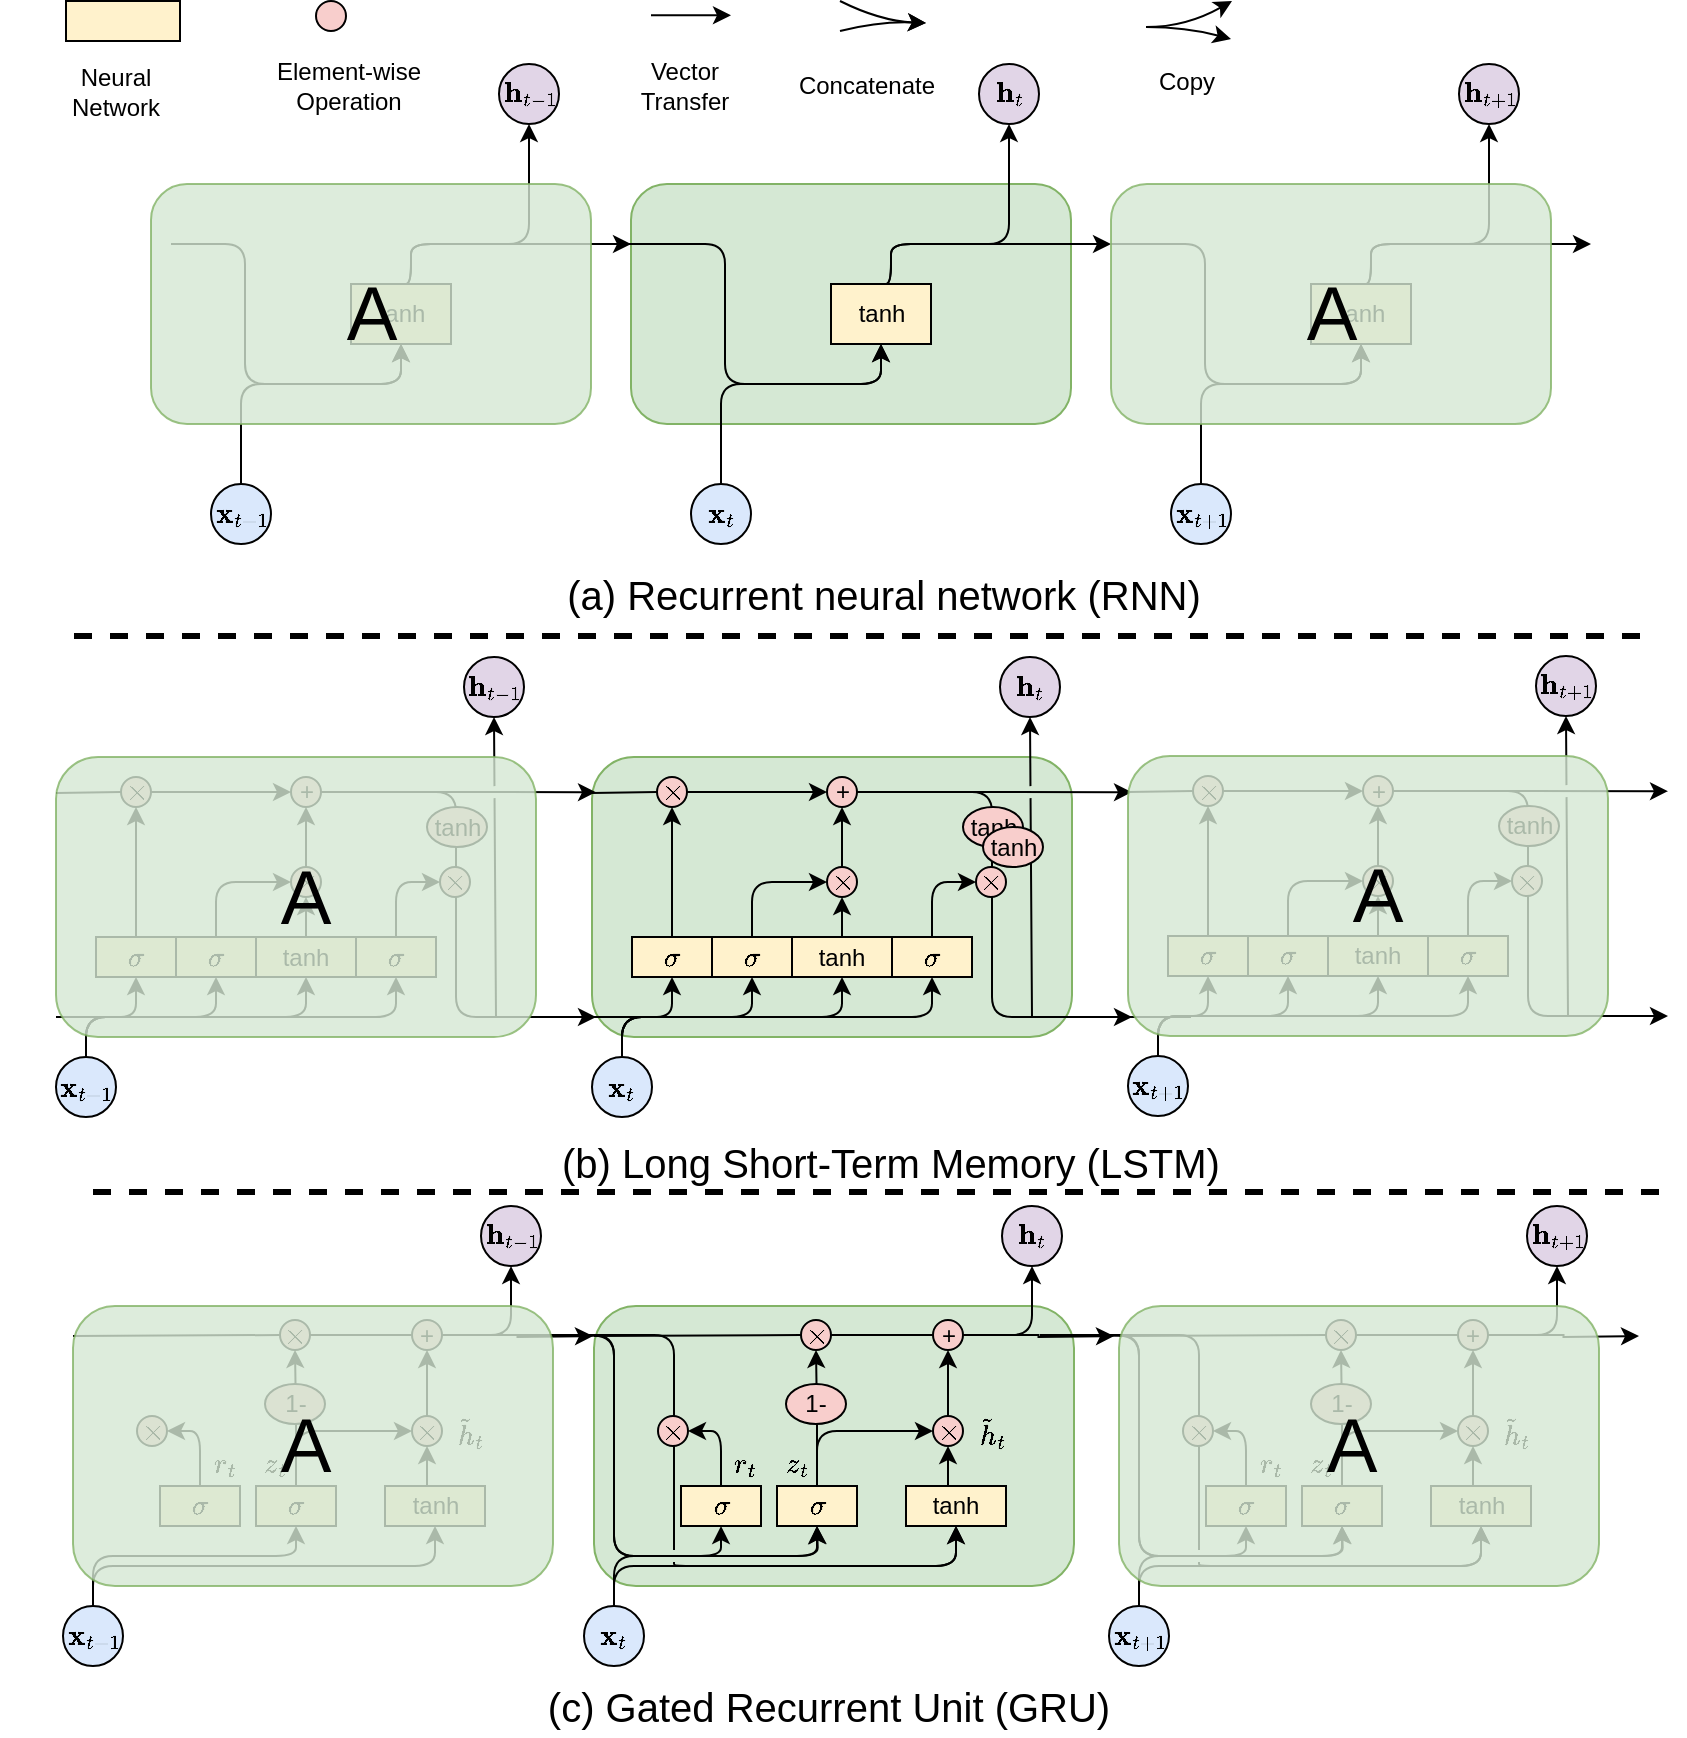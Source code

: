<mxfile version="24.0.7" type="device">
  <diagram name="第 1 页" id="-REUzuvLQ6IXF6Wbi5rv">
    <mxGraphModel dx="1197" dy="965" grid="1" gridSize="10" guides="1" tooltips="1" connect="1" arrows="1" fold="1" page="1" pageScale="1" pageWidth="827" pageHeight="1169" math="1" shadow="0">
      <root>
        <mxCell id="0" />
        <mxCell id="1" parent="0" />
        <mxCell id="Ot7DUw57lTTHEDyEzbHP-154" value="" style="endArrow=none;html=1;rounded=0;entryX=0;entryY=0.5;entryDx=0;entryDy=0;endFill=0;" edge="1" parent="1">
          <mxGeometry width="50" height="50" relative="1" as="geometry">
            <mxPoint x="11" y="520.5" as="sourcePoint" />
            <mxPoint x="44" y="520.5" as="targetPoint" />
          </mxGeometry>
        </mxCell>
        <mxCell id="Ot7DUw57lTTHEDyEzbHP-153" value="" style="endArrow=none;html=1;rounded=0;entryX=0;entryY=0.5;entryDx=0;entryDy=0;endFill=0;" edge="1" parent="1">
          <mxGeometry width="50" height="50" relative="1" as="geometry">
            <mxPoint x="545.5" y="520.5" as="sourcePoint" />
            <mxPoint x="578.5" y="520.5" as="targetPoint" />
          </mxGeometry>
        </mxCell>
        <mxCell id="Ot7DUw57lTTHEDyEzbHP-31" style="edgeStyle=orthogonalEdgeStyle;rounded=1;orthogonalLoop=1;jettySize=auto;html=1;entryX=0.5;entryY=1;entryDx=0;entryDy=0;curved=0;exitX=0;exitY=0.25;exitDx=0;exitDy=0;" edge="1" parent="1" source="Ot7DUw57lTTHEDyEzbHP-32">
          <mxGeometry relative="1" as="geometry">
            <mxPoint x="548.5" y="134" as="sourcePoint" />
            <mxPoint x="663.5" y="184" as="targetPoint" />
            <Array as="points">
              <mxPoint x="585.5" y="134" />
              <mxPoint x="585.5" y="204" />
              <mxPoint x="663.5" y="204" />
            </Array>
          </mxGeometry>
        </mxCell>
        <mxCell id="Ot7DUw57lTTHEDyEzbHP-1" value="" style="rounded=1;whiteSpace=wrap;html=1;fillColor=#d5e8d4;strokeColor=#82b366;" vertex="1" parent="1">
          <mxGeometry x="298.5" y="104" width="220" height="120" as="geometry" />
        </mxCell>
        <mxCell id="Ot7DUw57lTTHEDyEzbHP-8" style="edgeStyle=orthogonalEdgeStyle;rounded=1;orthogonalLoop=1;jettySize=auto;html=1;exitX=0.5;exitY=0;exitDx=0;exitDy=0;curved=0;" edge="1" parent="1" source="Ot7DUw57lTTHEDyEzbHP-2">
          <mxGeometry relative="1" as="geometry">
            <mxPoint x="538.5" y="134" as="targetPoint" />
            <Array as="points">
              <mxPoint x="428.5" y="154" />
              <mxPoint x="428.5" y="134" />
            </Array>
          </mxGeometry>
        </mxCell>
        <mxCell id="Ot7DUw57lTTHEDyEzbHP-9" style="edgeStyle=orthogonalEdgeStyle;rounded=1;orthogonalLoop=1;jettySize=auto;html=1;exitX=0.5;exitY=0;exitDx=0;exitDy=0;entryX=0.5;entryY=1;entryDx=0;entryDy=0;curved=0;" edge="1" parent="1" source="Ot7DUw57lTTHEDyEzbHP-2" target="Ot7DUw57lTTHEDyEzbHP-6">
          <mxGeometry relative="1" as="geometry">
            <Array as="points">
              <mxPoint x="428.5" y="154" />
              <mxPoint x="428.5" y="134" />
              <mxPoint x="487.5" y="134" />
            </Array>
          </mxGeometry>
        </mxCell>
        <mxCell id="Ot7DUw57lTTHEDyEzbHP-2" value="tanh" style="rounded=0;whiteSpace=wrap;html=1;fillColor=#fff2cc;strokeColor=#000000;" vertex="1" parent="1">
          <mxGeometry x="398.5" y="154" width="50" height="30" as="geometry" />
        </mxCell>
        <mxCell id="Ot7DUw57lTTHEDyEzbHP-7" style="edgeStyle=orthogonalEdgeStyle;rounded=1;orthogonalLoop=1;jettySize=auto;html=1;exitX=0.5;exitY=0;exitDx=0;exitDy=0;entryX=0.5;entryY=1;entryDx=0;entryDy=0;strokeColor=default;curved=0;" edge="1" parent="1" source="Ot7DUw57lTTHEDyEzbHP-3" target="Ot7DUw57lTTHEDyEzbHP-2">
          <mxGeometry relative="1" as="geometry">
            <Array as="points">
              <mxPoint x="343.5" y="204" />
              <mxPoint x="423.5" y="204" />
            </Array>
          </mxGeometry>
        </mxCell>
        <mxCell id="Ot7DUw57lTTHEDyEzbHP-3" value="$$\mathbf{x}_t$$" style="ellipse;whiteSpace=wrap;html=1;aspect=fixed;fillColor=#dae8fc;strokeColor=#000000;" vertex="1" parent="1">
          <mxGeometry x="328.5" y="254" width="30" height="30" as="geometry" />
        </mxCell>
        <mxCell id="Ot7DUw57lTTHEDyEzbHP-6" value="$$\mathbf{h}_{t}$$" style="ellipse;whiteSpace=wrap;html=1;aspect=fixed;fillColor=#e1d5e7;strokeColor=#000000;" vertex="1" parent="1">
          <mxGeometry x="472.5" y="44" width="30" height="30" as="geometry" />
        </mxCell>
        <mxCell id="Ot7DUw57lTTHEDyEzbHP-13" style="edgeStyle=orthogonalEdgeStyle;rounded=1;orthogonalLoop=1;jettySize=auto;html=1;exitX=1;exitY=0.25;exitDx=0;exitDy=0;entryX=0.5;entryY=1;entryDx=0;entryDy=0;curved=0;" edge="1" parent="1" target="Ot7DUw57lTTHEDyEzbHP-2">
          <mxGeometry relative="1" as="geometry">
            <mxPoint x="268.5" y="134" as="sourcePoint" />
            <Array as="points">
              <mxPoint x="345.5" y="134" />
              <mxPoint x="345.5" y="204" />
              <mxPoint x="423.5" y="204" />
            </Array>
          </mxGeometry>
        </mxCell>
        <mxCell id="Ot7DUw57lTTHEDyEzbHP-17" style="edgeStyle=orthogonalEdgeStyle;rounded=1;orthogonalLoop=1;jettySize=auto;html=1;exitX=0.5;exitY=0;exitDx=0;exitDy=0;curved=0;" edge="1" parent="1" source="Ot7DUw57lTTHEDyEzbHP-19">
          <mxGeometry relative="1" as="geometry">
            <mxPoint x="298.5" y="134" as="targetPoint" />
            <Array as="points">
              <mxPoint x="188.5" y="154" />
              <mxPoint x="188.5" y="134" />
            </Array>
          </mxGeometry>
        </mxCell>
        <mxCell id="Ot7DUw57lTTHEDyEzbHP-18" style="edgeStyle=orthogonalEdgeStyle;rounded=1;orthogonalLoop=1;jettySize=auto;html=1;exitX=0.5;exitY=0;exitDx=0;exitDy=0;entryX=0.5;entryY=1;entryDx=0;entryDy=0;curved=0;" edge="1" parent="1" source="Ot7DUw57lTTHEDyEzbHP-19" target="Ot7DUw57lTTHEDyEzbHP-22">
          <mxGeometry relative="1" as="geometry">
            <Array as="points">
              <mxPoint x="188.5" y="154" />
              <mxPoint x="188.5" y="134" />
              <mxPoint x="247.5" y="134" />
            </Array>
          </mxGeometry>
        </mxCell>
        <mxCell id="Ot7DUw57lTTHEDyEzbHP-19" value="tanh" style="rounded=0;whiteSpace=wrap;html=1;fillColor=#fff2cc;strokeColor=#000000;" vertex="1" parent="1">
          <mxGeometry x="158.5" y="154" width="50" height="30" as="geometry" />
        </mxCell>
        <mxCell id="Ot7DUw57lTTHEDyEzbHP-20" style="edgeStyle=orthogonalEdgeStyle;rounded=1;orthogonalLoop=1;jettySize=auto;html=1;exitX=0.5;exitY=0;exitDx=0;exitDy=0;entryX=0.5;entryY=1;entryDx=0;entryDy=0;strokeColor=default;curved=0;" edge="1" parent="1" source="Ot7DUw57lTTHEDyEzbHP-21" target="Ot7DUw57lTTHEDyEzbHP-19">
          <mxGeometry relative="1" as="geometry">
            <Array as="points">
              <mxPoint x="103.5" y="204" />
              <mxPoint x="183.5" y="204" />
            </Array>
          </mxGeometry>
        </mxCell>
        <mxCell id="Ot7DUw57lTTHEDyEzbHP-21" value="$$\mathbf{x}_{t-1}$$" style="ellipse;whiteSpace=wrap;html=1;aspect=fixed;fillColor=#dae8fc;strokeColor=#000000;" vertex="1" parent="1">
          <mxGeometry x="88.5" y="254" width="30" height="30" as="geometry" />
        </mxCell>
        <mxCell id="Ot7DUw57lTTHEDyEzbHP-22" value="$$\mathbf{h}_{t-1}$$" style="ellipse;whiteSpace=wrap;html=1;aspect=fixed;fillColor=#e1d5e7;strokeColor=#000000;" vertex="1" parent="1">
          <mxGeometry x="232.5" y="44" width="30" height="30" as="geometry" />
        </mxCell>
        <mxCell id="Ot7DUw57lTTHEDyEzbHP-23" style="edgeStyle=orthogonalEdgeStyle;rounded=1;orthogonalLoop=1;jettySize=auto;html=1;entryX=0.5;entryY=1;entryDx=0;entryDy=0;curved=0;" edge="1" parent="1">
          <mxGeometry relative="1" as="geometry">
            <mxPoint x="68.5" y="134" as="sourcePoint" />
            <mxPoint x="183.5" y="184" as="targetPoint" />
            <Array as="points">
              <mxPoint x="105.5" y="134" />
              <mxPoint x="105.5" y="204" />
              <mxPoint x="183.5" y="204" />
            </Array>
          </mxGeometry>
        </mxCell>
        <mxCell id="Ot7DUw57lTTHEDyEzbHP-16" value="" style="rounded=1;whiteSpace=wrap;html=1;fillColor=#d5e8d4;strokeColor=#82b366;opacity=80;" vertex="1" parent="1">
          <mxGeometry x="58.5" y="104" width="220" height="120" as="geometry" />
        </mxCell>
        <mxCell id="Ot7DUw57lTTHEDyEzbHP-24" value="&lt;font style=&quot;font-size: 38px;&quot;&gt;A&lt;/font&gt;" style="text;html=1;align=center;verticalAlign=middle;whiteSpace=wrap;rounded=0;" vertex="1" parent="1">
          <mxGeometry x="138.5" y="154" width="60" height="30" as="geometry" />
        </mxCell>
        <mxCell id="Ot7DUw57lTTHEDyEzbHP-25" style="edgeStyle=orthogonalEdgeStyle;rounded=1;orthogonalLoop=1;jettySize=auto;html=1;exitX=0.5;exitY=0;exitDx=0;exitDy=0;curved=0;" edge="1" parent="1" source="Ot7DUw57lTTHEDyEzbHP-27">
          <mxGeometry relative="1" as="geometry">
            <mxPoint x="778.5" y="134" as="targetPoint" />
            <Array as="points">
              <mxPoint x="668.5" y="154" />
              <mxPoint x="668.5" y="134" />
            </Array>
          </mxGeometry>
        </mxCell>
        <mxCell id="Ot7DUw57lTTHEDyEzbHP-26" style="edgeStyle=orthogonalEdgeStyle;rounded=1;orthogonalLoop=1;jettySize=auto;html=1;exitX=0.5;exitY=0;exitDx=0;exitDy=0;entryX=0.5;entryY=1;entryDx=0;entryDy=0;curved=0;" edge="1" parent="1" source="Ot7DUw57lTTHEDyEzbHP-27" target="Ot7DUw57lTTHEDyEzbHP-30">
          <mxGeometry relative="1" as="geometry">
            <Array as="points">
              <mxPoint x="668.5" y="154" />
              <mxPoint x="668.5" y="134" />
              <mxPoint x="727.5" y="134" />
            </Array>
          </mxGeometry>
        </mxCell>
        <mxCell id="Ot7DUw57lTTHEDyEzbHP-27" value="tanh" style="rounded=0;whiteSpace=wrap;html=1;fillColor=#fff2cc;strokeColor=#000000;" vertex="1" parent="1">
          <mxGeometry x="638.5" y="154" width="50" height="30" as="geometry" />
        </mxCell>
        <mxCell id="Ot7DUw57lTTHEDyEzbHP-28" style="edgeStyle=orthogonalEdgeStyle;rounded=1;orthogonalLoop=1;jettySize=auto;html=1;exitX=0.5;exitY=0;exitDx=0;exitDy=0;entryX=0.5;entryY=1;entryDx=0;entryDy=0;strokeColor=default;curved=0;" edge="1" parent="1" source="Ot7DUw57lTTHEDyEzbHP-29" target="Ot7DUw57lTTHEDyEzbHP-27">
          <mxGeometry relative="1" as="geometry">
            <Array as="points">
              <mxPoint x="583.5" y="204" />
              <mxPoint x="663.5" y="204" />
            </Array>
          </mxGeometry>
        </mxCell>
        <mxCell id="Ot7DUw57lTTHEDyEzbHP-29" value="$$\mathbf{x}_{t+1}$$" style="ellipse;whiteSpace=wrap;html=1;aspect=fixed;fillColor=#dae8fc;strokeColor=#000000;" vertex="1" parent="1">
          <mxGeometry x="568.5" y="254" width="30" height="30" as="geometry" />
        </mxCell>
        <mxCell id="Ot7DUw57lTTHEDyEzbHP-30" value="$$\mathbf{h}_{t+1}$$" style="ellipse;whiteSpace=wrap;html=1;aspect=fixed;fillColor=#e1d5e7;strokeColor=#000000;" vertex="1" parent="1">
          <mxGeometry x="712.5" y="44" width="30" height="30" as="geometry" />
        </mxCell>
        <mxCell id="Ot7DUw57lTTHEDyEzbHP-32" value="" style="rounded=1;whiteSpace=wrap;html=1;fillColor=#d5e8d4;strokeColor=#82b366;opacity=80;" vertex="1" parent="1">
          <mxGeometry x="538.5" y="104" width="220" height="120" as="geometry" />
        </mxCell>
        <mxCell id="Ot7DUw57lTTHEDyEzbHP-33" value="&lt;font style=&quot;font-size: 38px;&quot;&gt;A&lt;/font&gt;" style="text;html=1;align=center;verticalAlign=middle;whiteSpace=wrap;rounded=0;" vertex="1" parent="1">
          <mxGeometry x="618.5" y="154" width="60" height="30" as="geometry" />
        </mxCell>
        <mxCell id="Ot7DUw57lTTHEDyEzbHP-34" value="&lt;div style=&quot;text-align: center; font-size: 20px;&quot;&gt;&lt;span style=&quot;text-align: start;&quot;&gt;(a)&amp;nbsp;&lt;/span&gt;&lt;span style=&quot;text-align: start;&quot;&gt;Recurrent neural network (RNN)&lt;/span&gt;&lt;/div&gt;" style="text;html=1;align=center;verticalAlign=middle;whiteSpace=wrap;rounded=0;" vertex="1" parent="1">
          <mxGeometry x="259.5" y="294" width="330" height="30" as="geometry" />
        </mxCell>
        <mxCell id="Ot7DUw57lTTHEDyEzbHP-35" value="" style="rounded=1;whiteSpace=wrap;html=1;fillColor=#d5e8d4;strokeColor=#82b366;" vertex="1" parent="1">
          <mxGeometry x="279" y="390.5" width="240" height="140" as="geometry" />
        </mxCell>
        <mxCell id="Ot7DUw57lTTHEDyEzbHP-60" style="edgeStyle=orthogonalEdgeStyle;rounded=0;orthogonalLoop=1;jettySize=auto;html=1;exitX=0.5;exitY=0;exitDx=0;exitDy=0;entryX=0.5;entryY=1;entryDx=0;entryDy=0;" edge="1" parent="1" source="Ot7DUw57lTTHEDyEzbHP-38" target="Ot7DUw57lTTHEDyEzbHP-42">
          <mxGeometry relative="1" as="geometry" />
        </mxCell>
        <mxCell id="Ot7DUw57lTTHEDyEzbHP-38" value="tanh" style="rounded=0;whiteSpace=wrap;html=1;fillColor=#fff2cc;strokeColor=#000000;" vertex="1" parent="1">
          <mxGeometry x="379" y="480.5" width="50" height="20" as="geometry" />
        </mxCell>
        <mxCell id="Ot7DUw57lTTHEDyEzbHP-39" style="edgeStyle=orthogonalEdgeStyle;rounded=1;orthogonalLoop=1;jettySize=auto;html=1;exitX=0.5;exitY=0;exitDx=0;exitDy=0;entryX=0.5;entryY=1;entryDx=0;entryDy=0;strokeColor=default;curved=0;" edge="1" parent="1" source="Ot7DUw57lTTHEDyEzbHP-40" target="Ot7DUw57lTTHEDyEzbHP-38">
          <mxGeometry relative="1" as="geometry">
            <Array as="points">
              <mxPoint x="294" y="520.5" />
              <mxPoint x="404" y="520.5" />
            </Array>
          </mxGeometry>
        </mxCell>
        <mxCell id="Ot7DUw57lTTHEDyEzbHP-46" style="edgeStyle=orthogonalEdgeStyle;rounded=1;orthogonalLoop=1;jettySize=auto;html=1;exitX=0.5;exitY=0;exitDx=0;exitDy=0;entryX=0.5;entryY=1;entryDx=0;entryDy=0;curved=0;" edge="1" parent="1" source="Ot7DUw57lTTHEDyEzbHP-40" target="Ot7DUw57lTTHEDyEzbHP-44">
          <mxGeometry relative="1" as="geometry">
            <Array as="points">
              <mxPoint x="294" y="520.5" />
              <mxPoint x="319" y="520.5" />
            </Array>
          </mxGeometry>
        </mxCell>
        <mxCell id="Ot7DUw57lTTHEDyEzbHP-47" style="edgeStyle=orthogonalEdgeStyle;rounded=1;orthogonalLoop=1;jettySize=auto;html=1;exitX=0.5;exitY=0;exitDx=0;exitDy=0;entryX=0.5;entryY=1;entryDx=0;entryDy=0;curved=0;" edge="1" parent="1" source="Ot7DUw57lTTHEDyEzbHP-40" target="Ot7DUw57lTTHEDyEzbHP-45">
          <mxGeometry relative="1" as="geometry">
            <Array as="points">
              <mxPoint x="294" y="520.5" />
              <mxPoint x="359" y="520.5" />
            </Array>
          </mxGeometry>
        </mxCell>
        <mxCell id="Ot7DUw57lTTHEDyEzbHP-63" style="edgeStyle=orthogonalEdgeStyle;rounded=1;orthogonalLoop=1;jettySize=auto;html=1;exitX=0.5;exitY=0;exitDx=0;exitDy=0;entryX=0.5;entryY=1;entryDx=0;entryDy=0;curved=0;" edge="1" parent="1" source="Ot7DUw57lTTHEDyEzbHP-40" target="Ot7DUw57lTTHEDyEzbHP-48">
          <mxGeometry relative="1" as="geometry" />
        </mxCell>
        <mxCell id="Ot7DUw57lTTHEDyEzbHP-40" value="$$\mathbf{x}_t$$" style="ellipse;whiteSpace=wrap;html=1;aspect=fixed;fillColor=#dae8fc;strokeColor=#000000;" vertex="1" parent="1">
          <mxGeometry x="279" y="540.5" width="30" height="30" as="geometry" />
        </mxCell>
        <mxCell id="Ot7DUw57lTTHEDyEzbHP-41" value="$$\mathbf{h}_{t}$$" style="ellipse;whiteSpace=wrap;html=1;aspect=fixed;fillColor=#e1d5e7;strokeColor=#000000;" vertex="1" parent="1">
          <mxGeometry x="483" y="340.5" width="30" height="30" as="geometry" />
        </mxCell>
        <mxCell id="Ot7DUw57lTTHEDyEzbHP-62" style="edgeStyle=orthogonalEdgeStyle;rounded=0;orthogonalLoop=1;jettySize=auto;html=1;exitX=0.5;exitY=0;exitDx=0;exitDy=0;entryX=0.5;entryY=1;entryDx=0;entryDy=0;" edge="1" parent="1" source="Ot7DUw57lTTHEDyEzbHP-42" target="Ot7DUw57lTTHEDyEzbHP-51">
          <mxGeometry relative="1" as="geometry" />
        </mxCell>
        <mxCell id="Ot7DUw57lTTHEDyEzbHP-42" value="$$\times$$" style="ellipse;whiteSpace=wrap;html=1;aspect=fixed;fillColor=#f8cecc;strokeColor=#000000;" vertex="1" parent="1">
          <mxGeometry x="396.5" y="445.5" width="15" height="15" as="geometry" />
        </mxCell>
        <mxCell id="Ot7DUw57lTTHEDyEzbHP-57" style="edgeStyle=orthogonalEdgeStyle;rounded=0;orthogonalLoop=1;jettySize=auto;html=1;exitX=0.5;exitY=0;exitDx=0;exitDy=0;" edge="1" parent="1" source="Ot7DUw57lTTHEDyEzbHP-44" target="Ot7DUw57lTTHEDyEzbHP-50">
          <mxGeometry relative="1" as="geometry" />
        </mxCell>
        <mxCell id="Ot7DUw57lTTHEDyEzbHP-44" value="$$\sigma$$" style="rounded=0;whiteSpace=wrap;html=1;fillColor=#fff2cc;strokeColor=#000000;" vertex="1" parent="1">
          <mxGeometry x="299" y="480.5" width="40" height="20" as="geometry" />
        </mxCell>
        <mxCell id="Ot7DUw57lTTHEDyEzbHP-61" style="edgeStyle=orthogonalEdgeStyle;rounded=1;orthogonalLoop=1;jettySize=auto;html=1;exitX=0.5;exitY=0;exitDx=0;exitDy=0;entryX=0;entryY=0.5;entryDx=0;entryDy=0;curved=0;" edge="1" parent="1" source="Ot7DUw57lTTHEDyEzbHP-45" target="Ot7DUw57lTTHEDyEzbHP-42">
          <mxGeometry relative="1" as="geometry" />
        </mxCell>
        <mxCell id="Ot7DUw57lTTHEDyEzbHP-45" value="$$\sigma$$" style="rounded=0;whiteSpace=wrap;html=1;fillColor=#fff2cc;strokeColor=#000000;" vertex="1" parent="1">
          <mxGeometry x="339" y="480.5" width="40" height="20" as="geometry" />
        </mxCell>
        <mxCell id="Ot7DUw57lTTHEDyEzbHP-64" style="edgeStyle=orthogonalEdgeStyle;rounded=1;orthogonalLoop=1;jettySize=auto;html=1;exitX=0.5;exitY=0;exitDx=0;exitDy=0;entryX=0;entryY=0.5;entryDx=0;entryDy=0;curved=0;" edge="1" parent="1" source="Ot7DUw57lTTHEDyEzbHP-48" target="Ot7DUw57lTTHEDyEzbHP-43">
          <mxGeometry relative="1" as="geometry">
            <Array as="points">
              <mxPoint x="449" y="453.5" />
            </Array>
          </mxGeometry>
        </mxCell>
        <mxCell id="Ot7DUw57lTTHEDyEzbHP-48" value="$$\sigma$$" style="rounded=0;whiteSpace=wrap;html=1;fillColor=#fff2cc;strokeColor=#000000;" vertex="1" parent="1">
          <mxGeometry x="429" y="480.5" width="40" height="20" as="geometry" />
        </mxCell>
        <mxCell id="Ot7DUw57lTTHEDyEzbHP-58" style="edgeStyle=orthogonalEdgeStyle;rounded=0;orthogonalLoop=1;jettySize=auto;html=1;exitX=1;exitY=0.5;exitDx=0;exitDy=0;entryX=0;entryY=0.5;entryDx=0;entryDy=0;" edge="1" parent="1" source="Ot7DUw57lTTHEDyEzbHP-50" target="Ot7DUw57lTTHEDyEzbHP-51">
          <mxGeometry relative="1" as="geometry" />
        </mxCell>
        <mxCell id="Ot7DUw57lTTHEDyEzbHP-50" value="$$\times$$" style="ellipse;whiteSpace=wrap;html=1;aspect=fixed;fillColor=#f8cecc;strokeColor=#000000;" vertex="1" parent="1">
          <mxGeometry x="311.5" y="400.5" width="15" height="15" as="geometry" />
        </mxCell>
        <mxCell id="Ot7DUw57lTTHEDyEzbHP-67" style="edgeStyle=orthogonalEdgeStyle;rounded=0;orthogonalLoop=1;jettySize=auto;html=1;exitX=1;exitY=0.5;exitDx=0;exitDy=0;" edge="1" parent="1" source="Ot7DUw57lTTHEDyEzbHP-51">
          <mxGeometry relative="1" as="geometry">
            <mxPoint x="549" y="408.1" as="targetPoint" />
          </mxGeometry>
        </mxCell>
        <mxCell id="Ot7DUw57lTTHEDyEzbHP-51" value="+" style="ellipse;whiteSpace=wrap;html=1;aspect=fixed;fillColor=#f8cecc;strokeColor=#000000;" vertex="1" parent="1">
          <mxGeometry x="396.5" y="400.5" width="15" height="15" as="geometry" />
        </mxCell>
        <mxCell id="Ot7DUw57lTTHEDyEzbHP-68" style="edgeStyle=orthogonalEdgeStyle;rounded=1;orthogonalLoop=1;jettySize=auto;html=1;exitX=1;exitY=0.5;exitDx=0;exitDy=0;curved=0;" edge="1" parent="1" source="Ot7DUw57lTTHEDyEzbHP-51">
          <mxGeometry relative="1" as="geometry">
            <mxPoint x="549" y="520.5" as="targetPoint" />
            <Array as="points">
              <mxPoint x="479" y="408.5" />
              <mxPoint x="479" y="520.5" />
            </Array>
          </mxGeometry>
        </mxCell>
        <mxCell id="Ot7DUw57lTTHEDyEzbHP-43" value="$$\times$$" style="ellipse;whiteSpace=wrap;html=1;aspect=fixed;fillColor=#f8cecc;strokeColor=#000000;" vertex="1" parent="1">
          <mxGeometry x="471" y="445.5" width="15" height="15" as="geometry" />
        </mxCell>
        <mxCell id="Ot7DUw57lTTHEDyEzbHP-65" value="tanh" style="ellipse;whiteSpace=wrap;html=1;fillColor=#f8cecc;strokeColor=#000000;" vertex="1" parent="1">
          <mxGeometry x="464.5" y="415.5" width="30" height="20" as="geometry" />
        </mxCell>
        <mxCell id="Ot7DUw57lTTHEDyEzbHP-70" value="" style="endArrow=classic;html=1;rounded=0;entryX=0.5;entryY=1;entryDx=0;entryDy=0;jumpStyle=gap;" edge="1" parent="1" target="Ot7DUw57lTTHEDyEzbHP-41">
          <mxGeometry width="50" height="50" relative="1" as="geometry">
            <mxPoint x="499" y="520.5" as="sourcePoint" />
            <mxPoint x="459" y="420.5" as="targetPoint" />
          </mxGeometry>
        </mxCell>
        <mxCell id="Ot7DUw57lTTHEDyEzbHP-71" value="" style="endArrow=none;html=1;rounded=0;entryX=0;entryY=0.5;entryDx=0;entryDy=0;endFill=0;" edge="1" parent="1" target="Ot7DUw57lTTHEDyEzbHP-50">
          <mxGeometry width="50" height="50" relative="1" as="geometry">
            <mxPoint x="279" y="408.5" as="sourcePoint" />
            <mxPoint x="279" y="390.5" as="targetPoint" />
          </mxGeometry>
        </mxCell>
        <mxCell id="Ot7DUw57lTTHEDyEzbHP-99" style="edgeStyle=orthogonalEdgeStyle;rounded=0;orthogonalLoop=1;jettySize=auto;html=1;exitX=0.5;exitY=0;exitDx=0;exitDy=0;entryX=0.5;entryY=1;entryDx=0;entryDy=0;" edge="1" parent="1" source="Ot7DUw57lTTHEDyEzbHP-100" target="Ot7DUw57lTTHEDyEzbHP-108">
          <mxGeometry relative="1" as="geometry" />
        </mxCell>
        <mxCell id="Ot7DUw57lTTHEDyEzbHP-100" value="tanh" style="rounded=0;whiteSpace=wrap;html=1;fillColor=#fff2cc;strokeColor=#000000;" vertex="1" parent="1">
          <mxGeometry x="111" y="480.5" width="50" height="20" as="geometry" />
        </mxCell>
        <mxCell id="Ot7DUw57lTTHEDyEzbHP-101" style="edgeStyle=orthogonalEdgeStyle;rounded=1;orthogonalLoop=1;jettySize=auto;html=1;exitX=0.5;exitY=0;exitDx=0;exitDy=0;entryX=0.5;entryY=1;entryDx=0;entryDy=0;strokeColor=default;curved=0;" edge="1" parent="1" source="Ot7DUw57lTTHEDyEzbHP-105" target="Ot7DUw57lTTHEDyEzbHP-100">
          <mxGeometry relative="1" as="geometry">
            <Array as="points">
              <mxPoint x="26" y="520.5" />
              <mxPoint x="136" y="520.5" />
            </Array>
          </mxGeometry>
        </mxCell>
        <mxCell id="Ot7DUw57lTTHEDyEzbHP-102" style="edgeStyle=orthogonalEdgeStyle;rounded=1;orthogonalLoop=1;jettySize=auto;html=1;exitX=0.5;exitY=0;exitDx=0;exitDy=0;entryX=0.5;entryY=1;entryDx=0;entryDy=0;curved=0;" edge="1" parent="1" source="Ot7DUw57lTTHEDyEzbHP-105" target="Ot7DUw57lTTHEDyEzbHP-110">
          <mxGeometry relative="1" as="geometry">
            <Array as="points">
              <mxPoint x="26" y="520.5" />
              <mxPoint x="51" y="520.5" />
            </Array>
          </mxGeometry>
        </mxCell>
        <mxCell id="Ot7DUw57lTTHEDyEzbHP-103" style="edgeStyle=orthogonalEdgeStyle;rounded=1;orthogonalLoop=1;jettySize=auto;html=1;exitX=0.5;exitY=0;exitDx=0;exitDy=0;entryX=0.5;entryY=1;entryDx=0;entryDy=0;curved=0;" edge="1" parent="1" source="Ot7DUw57lTTHEDyEzbHP-105" target="Ot7DUw57lTTHEDyEzbHP-112">
          <mxGeometry relative="1" as="geometry">
            <Array as="points">
              <mxPoint x="26" y="520.5" />
              <mxPoint x="91" y="520.5" />
            </Array>
          </mxGeometry>
        </mxCell>
        <mxCell id="Ot7DUw57lTTHEDyEzbHP-104" style="edgeStyle=orthogonalEdgeStyle;rounded=1;orthogonalLoop=1;jettySize=auto;html=1;exitX=0.5;exitY=0;exitDx=0;exitDy=0;entryX=0.5;entryY=1;entryDx=0;entryDy=0;curved=0;" edge="1" parent="1" source="Ot7DUw57lTTHEDyEzbHP-105" target="Ot7DUw57lTTHEDyEzbHP-114">
          <mxGeometry relative="1" as="geometry" />
        </mxCell>
        <mxCell id="Ot7DUw57lTTHEDyEzbHP-105" value="$$\mathbf{x}_{t-1}$$" style="ellipse;whiteSpace=wrap;html=1;aspect=fixed;fillColor=#dae8fc;strokeColor=#000000;" vertex="1" parent="1">
          <mxGeometry x="11" y="540.5" width="30" height="30" as="geometry" />
        </mxCell>
        <mxCell id="Ot7DUw57lTTHEDyEzbHP-106" value="$$\mathbf{h}_{t-1}$$" style="ellipse;whiteSpace=wrap;html=1;aspect=fixed;fillColor=#e1d5e7;strokeColor=#000000;" vertex="1" parent="1">
          <mxGeometry x="215" y="340.5" width="30" height="30" as="geometry" />
        </mxCell>
        <mxCell id="Ot7DUw57lTTHEDyEzbHP-107" style="edgeStyle=orthogonalEdgeStyle;rounded=0;orthogonalLoop=1;jettySize=auto;html=1;exitX=0.5;exitY=0;exitDx=0;exitDy=0;entryX=0.5;entryY=1;entryDx=0;entryDy=0;" edge="1" parent="1" source="Ot7DUw57lTTHEDyEzbHP-108" target="Ot7DUw57lTTHEDyEzbHP-118">
          <mxGeometry relative="1" as="geometry" />
        </mxCell>
        <mxCell id="Ot7DUw57lTTHEDyEzbHP-108" value="$$\times$$" style="ellipse;whiteSpace=wrap;html=1;aspect=fixed;fillColor=#f8cecc;strokeColor=#000000;" vertex="1" parent="1">
          <mxGeometry x="128.5" y="445.5" width="15" height="15" as="geometry" />
        </mxCell>
        <mxCell id="Ot7DUw57lTTHEDyEzbHP-109" style="edgeStyle=orthogonalEdgeStyle;rounded=0;orthogonalLoop=1;jettySize=auto;html=1;exitX=0.5;exitY=0;exitDx=0;exitDy=0;" edge="1" parent="1" source="Ot7DUw57lTTHEDyEzbHP-110" target="Ot7DUw57lTTHEDyEzbHP-116">
          <mxGeometry relative="1" as="geometry" />
        </mxCell>
        <mxCell id="Ot7DUw57lTTHEDyEzbHP-110" value="$$\sigma$$" style="rounded=0;whiteSpace=wrap;html=1;fillColor=#fff2cc;strokeColor=#000000;" vertex="1" parent="1">
          <mxGeometry x="31" y="480.5" width="40" height="20" as="geometry" />
        </mxCell>
        <mxCell id="Ot7DUw57lTTHEDyEzbHP-111" style="edgeStyle=orthogonalEdgeStyle;rounded=1;orthogonalLoop=1;jettySize=auto;html=1;exitX=0.5;exitY=0;exitDx=0;exitDy=0;entryX=0;entryY=0.5;entryDx=0;entryDy=0;curved=0;" edge="1" parent="1" source="Ot7DUw57lTTHEDyEzbHP-112" target="Ot7DUw57lTTHEDyEzbHP-108">
          <mxGeometry relative="1" as="geometry" />
        </mxCell>
        <mxCell id="Ot7DUw57lTTHEDyEzbHP-112" value="$$\sigma$$" style="rounded=0;whiteSpace=wrap;html=1;fillColor=#fff2cc;strokeColor=#000000;" vertex="1" parent="1">
          <mxGeometry x="71" y="480.5" width="40" height="20" as="geometry" />
        </mxCell>
        <mxCell id="Ot7DUw57lTTHEDyEzbHP-113" style="edgeStyle=orthogonalEdgeStyle;rounded=1;orthogonalLoop=1;jettySize=auto;html=1;exitX=0.5;exitY=0;exitDx=0;exitDy=0;entryX=0;entryY=0.5;entryDx=0;entryDy=0;curved=0;" edge="1" parent="1" source="Ot7DUw57lTTHEDyEzbHP-114" target="Ot7DUw57lTTHEDyEzbHP-120">
          <mxGeometry relative="1" as="geometry">
            <Array as="points">
              <mxPoint x="181" y="453.5" />
            </Array>
          </mxGeometry>
        </mxCell>
        <mxCell id="Ot7DUw57lTTHEDyEzbHP-114" value="$$\sigma$$" style="rounded=0;whiteSpace=wrap;html=1;fillColor=#fff2cc;strokeColor=#000000;" vertex="1" parent="1">
          <mxGeometry x="161" y="480.5" width="40" height="20" as="geometry" />
        </mxCell>
        <mxCell id="Ot7DUw57lTTHEDyEzbHP-115" style="edgeStyle=orthogonalEdgeStyle;rounded=0;orthogonalLoop=1;jettySize=auto;html=1;exitX=1;exitY=0.5;exitDx=0;exitDy=0;entryX=0;entryY=0.5;entryDx=0;entryDy=0;" edge="1" parent="1" source="Ot7DUw57lTTHEDyEzbHP-116" target="Ot7DUw57lTTHEDyEzbHP-118">
          <mxGeometry relative="1" as="geometry" />
        </mxCell>
        <mxCell id="Ot7DUw57lTTHEDyEzbHP-116" value="$$\times$$" style="ellipse;whiteSpace=wrap;html=1;aspect=fixed;fillColor=#f8cecc;strokeColor=#000000;" vertex="1" parent="1">
          <mxGeometry x="43.5" y="400.5" width="15" height="15" as="geometry" />
        </mxCell>
        <mxCell id="Ot7DUw57lTTHEDyEzbHP-117" style="edgeStyle=orthogonalEdgeStyle;rounded=0;orthogonalLoop=1;jettySize=auto;html=1;exitX=1;exitY=0.5;exitDx=0;exitDy=0;" edge="1" parent="1" source="Ot7DUw57lTTHEDyEzbHP-118">
          <mxGeometry relative="1" as="geometry">
            <mxPoint x="281" y="408.1" as="targetPoint" />
          </mxGeometry>
        </mxCell>
        <mxCell id="Ot7DUw57lTTHEDyEzbHP-118" value="+" style="ellipse;whiteSpace=wrap;html=1;aspect=fixed;fillColor=#f8cecc;strokeColor=#000000;" vertex="1" parent="1">
          <mxGeometry x="128.5" y="400.5" width="15" height="15" as="geometry" />
        </mxCell>
        <mxCell id="Ot7DUw57lTTHEDyEzbHP-119" style="edgeStyle=orthogonalEdgeStyle;rounded=1;orthogonalLoop=1;jettySize=auto;html=1;exitX=1;exitY=0.5;exitDx=0;exitDy=0;curved=0;" edge="1" parent="1" source="Ot7DUw57lTTHEDyEzbHP-118">
          <mxGeometry relative="1" as="geometry">
            <mxPoint x="281" y="520.5" as="targetPoint" />
            <Array as="points">
              <mxPoint x="211" y="408.5" />
              <mxPoint x="211" y="520.5" />
            </Array>
          </mxGeometry>
        </mxCell>
        <mxCell id="Ot7DUw57lTTHEDyEzbHP-120" value="$$\times$$" style="ellipse;whiteSpace=wrap;html=1;aspect=fixed;fillColor=#f8cecc;strokeColor=#000000;" vertex="1" parent="1">
          <mxGeometry x="203" y="445.5" width="15" height="15" as="geometry" />
        </mxCell>
        <mxCell id="Ot7DUw57lTTHEDyEzbHP-121" value="tanh" style="ellipse;whiteSpace=wrap;html=1;fillColor=#f8cecc;strokeColor=#000000;" vertex="1" parent="1">
          <mxGeometry x="196.5" y="415.5" width="30" height="20" as="geometry" />
        </mxCell>
        <mxCell id="Ot7DUw57lTTHEDyEzbHP-122" value="" style="endArrow=classic;html=1;rounded=0;entryX=0.5;entryY=1;entryDx=0;entryDy=0;jumpStyle=gap;" edge="1" parent="1" target="Ot7DUw57lTTHEDyEzbHP-106">
          <mxGeometry width="50" height="50" relative="1" as="geometry">
            <mxPoint x="231" y="520.5" as="sourcePoint" />
            <mxPoint x="191" y="420.5" as="targetPoint" />
          </mxGeometry>
        </mxCell>
        <mxCell id="Ot7DUw57lTTHEDyEzbHP-123" value="" style="endArrow=none;html=1;rounded=0;entryX=0;entryY=0.5;entryDx=0;entryDy=0;endFill=0;" edge="1" parent="1" target="Ot7DUw57lTTHEDyEzbHP-116">
          <mxGeometry width="50" height="50" relative="1" as="geometry">
            <mxPoint x="11" y="408.5" as="sourcePoint" />
            <mxPoint x="11" y="390.5" as="targetPoint" />
          </mxGeometry>
        </mxCell>
        <mxCell id="Ot7DUw57lTTHEDyEzbHP-124" value="" style="endArrow=none;html=1;rounded=0;entryX=0;entryY=0.5;entryDx=0;entryDy=0;endFill=0;" edge="1" parent="1">
          <mxGeometry width="50" height="50" relative="1" as="geometry">
            <mxPoint x="276" y="520.5" as="sourcePoint" />
            <mxPoint x="309" y="520.5" as="targetPoint" />
          </mxGeometry>
        </mxCell>
        <mxCell id="Ot7DUw57lTTHEDyEzbHP-98" value="" style="rounded=1;whiteSpace=wrap;html=1;fillColor=#d5e8d4;strokeColor=#82b366;opacity=80;" vertex="1" parent="1">
          <mxGeometry x="11" y="390.5" width="240" height="140" as="geometry" />
        </mxCell>
        <mxCell id="Ot7DUw57lTTHEDyEzbHP-125" value="&lt;font style=&quot;font-size: 38px;&quot;&gt;A&lt;/font&gt;" style="text;html=1;align=center;verticalAlign=middle;whiteSpace=wrap;rounded=0;" vertex="1" parent="1">
          <mxGeometry x="106" y="445.5" width="60" height="30" as="geometry" />
        </mxCell>
        <mxCell id="Ot7DUw57lTTHEDyEzbHP-126" style="edgeStyle=orthogonalEdgeStyle;rounded=0;orthogonalLoop=1;jettySize=auto;html=1;exitX=0.5;exitY=0;exitDx=0;exitDy=0;entryX=0.5;entryY=1;entryDx=0;entryDy=0;" edge="1" parent="1" source="Ot7DUw57lTTHEDyEzbHP-127" target="Ot7DUw57lTTHEDyEzbHP-135">
          <mxGeometry relative="1" as="geometry" />
        </mxCell>
        <mxCell id="Ot7DUw57lTTHEDyEzbHP-127" value="tanh" style="rounded=0;whiteSpace=wrap;html=1;fillColor=#fff2cc;strokeColor=#000000;" vertex="1" parent="1">
          <mxGeometry x="647" y="480" width="50" height="20" as="geometry" />
        </mxCell>
        <mxCell id="Ot7DUw57lTTHEDyEzbHP-128" style="edgeStyle=orthogonalEdgeStyle;rounded=1;orthogonalLoop=1;jettySize=auto;html=1;exitX=0.5;exitY=0;exitDx=0;exitDy=0;entryX=0.5;entryY=1;entryDx=0;entryDy=0;strokeColor=default;curved=0;" edge="1" parent="1" source="Ot7DUw57lTTHEDyEzbHP-132" target="Ot7DUw57lTTHEDyEzbHP-127">
          <mxGeometry relative="1" as="geometry">
            <Array as="points">
              <mxPoint x="562" y="520" />
              <mxPoint x="672" y="520" />
            </Array>
          </mxGeometry>
        </mxCell>
        <mxCell id="Ot7DUw57lTTHEDyEzbHP-129" style="edgeStyle=orthogonalEdgeStyle;rounded=1;orthogonalLoop=1;jettySize=auto;html=1;exitX=0.5;exitY=0;exitDx=0;exitDy=0;entryX=0.5;entryY=1;entryDx=0;entryDy=0;curved=0;" edge="1" parent="1" source="Ot7DUw57lTTHEDyEzbHP-132" target="Ot7DUw57lTTHEDyEzbHP-137">
          <mxGeometry relative="1" as="geometry">
            <Array as="points">
              <mxPoint x="562" y="520" />
              <mxPoint x="587" y="520" />
            </Array>
          </mxGeometry>
        </mxCell>
        <mxCell id="Ot7DUw57lTTHEDyEzbHP-130" style="edgeStyle=orthogonalEdgeStyle;rounded=1;orthogonalLoop=1;jettySize=auto;html=1;exitX=0.5;exitY=0;exitDx=0;exitDy=0;entryX=0.5;entryY=1;entryDx=0;entryDy=0;curved=0;" edge="1" parent="1" source="Ot7DUw57lTTHEDyEzbHP-132" target="Ot7DUw57lTTHEDyEzbHP-139">
          <mxGeometry relative="1" as="geometry">
            <Array as="points">
              <mxPoint x="562" y="520" />
              <mxPoint x="627" y="520" />
            </Array>
          </mxGeometry>
        </mxCell>
        <mxCell id="Ot7DUw57lTTHEDyEzbHP-131" style="edgeStyle=orthogonalEdgeStyle;rounded=1;orthogonalLoop=1;jettySize=auto;html=1;exitX=0.5;exitY=0;exitDx=0;exitDy=0;entryX=0.5;entryY=1;entryDx=0;entryDy=0;curved=0;" edge="1" parent="1" source="Ot7DUw57lTTHEDyEzbHP-132" target="Ot7DUw57lTTHEDyEzbHP-141">
          <mxGeometry relative="1" as="geometry" />
        </mxCell>
        <mxCell id="Ot7DUw57lTTHEDyEzbHP-132" value="$$\mathbf{x}_{t+1}$$" style="ellipse;whiteSpace=wrap;html=1;aspect=fixed;fillColor=#dae8fc;strokeColor=#000000;" vertex="1" parent="1">
          <mxGeometry x="547" y="540" width="30" height="30" as="geometry" />
        </mxCell>
        <mxCell id="Ot7DUw57lTTHEDyEzbHP-133" value="$$\mathbf{h}_{t+1}$$" style="ellipse;whiteSpace=wrap;html=1;aspect=fixed;fillColor=#e1d5e7;strokeColor=#000000;" vertex="1" parent="1">
          <mxGeometry x="751" y="340" width="30" height="30" as="geometry" />
        </mxCell>
        <mxCell id="Ot7DUw57lTTHEDyEzbHP-134" style="edgeStyle=orthogonalEdgeStyle;rounded=0;orthogonalLoop=1;jettySize=auto;html=1;exitX=0.5;exitY=0;exitDx=0;exitDy=0;entryX=0.5;entryY=1;entryDx=0;entryDy=0;" edge="1" parent="1" source="Ot7DUw57lTTHEDyEzbHP-135" target="Ot7DUw57lTTHEDyEzbHP-145">
          <mxGeometry relative="1" as="geometry" />
        </mxCell>
        <mxCell id="Ot7DUw57lTTHEDyEzbHP-135" value="$$\times$$" style="ellipse;whiteSpace=wrap;html=1;aspect=fixed;fillColor=#f8cecc;strokeColor=#000000;" vertex="1" parent="1">
          <mxGeometry x="664.5" y="445" width="15" height="15" as="geometry" />
        </mxCell>
        <mxCell id="Ot7DUw57lTTHEDyEzbHP-136" style="edgeStyle=orthogonalEdgeStyle;rounded=0;orthogonalLoop=1;jettySize=auto;html=1;exitX=0.5;exitY=0;exitDx=0;exitDy=0;" edge="1" parent="1" source="Ot7DUw57lTTHEDyEzbHP-137" target="Ot7DUw57lTTHEDyEzbHP-143">
          <mxGeometry relative="1" as="geometry" />
        </mxCell>
        <mxCell id="Ot7DUw57lTTHEDyEzbHP-137" value="$$\sigma$$" style="rounded=0;whiteSpace=wrap;html=1;fillColor=#fff2cc;strokeColor=#000000;" vertex="1" parent="1">
          <mxGeometry x="567" y="480" width="40" height="20" as="geometry" />
        </mxCell>
        <mxCell id="Ot7DUw57lTTHEDyEzbHP-138" style="edgeStyle=orthogonalEdgeStyle;rounded=1;orthogonalLoop=1;jettySize=auto;html=1;exitX=0.5;exitY=0;exitDx=0;exitDy=0;entryX=0;entryY=0.5;entryDx=0;entryDy=0;curved=0;" edge="1" parent="1" source="Ot7DUw57lTTHEDyEzbHP-139" target="Ot7DUw57lTTHEDyEzbHP-135">
          <mxGeometry relative="1" as="geometry" />
        </mxCell>
        <mxCell id="Ot7DUw57lTTHEDyEzbHP-139" value="$$\sigma$$" style="rounded=0;whiteSpace=wrap;html=1;fillColor=#fff2cc;strokeColor=#000000;" vertex="1" parent="1">
          <mxGeometry x="607" y="480" width="40" height="20" as="geometry" />
        </mxCell>
        <mxCell id="Ot7DUw57lTTHEDyEzbHP-140" style="edgeStyle=orthogonalEdgeStyle;rounded=1;orthogonalLoop=1;jettySize=auto;html=1;exitX=0.5;exitY=0;exitDx=0;exitDy=0;entryX=0;entryY=0.5;entryDx=0;entryDy=0;curved=0;" edge="1" parent="1" source="Ot7DUw57lTTHEDyEzbHP-141" target="Ot7DUw57lTTHEDyEzbHP-147">
          <mxGeometry relative="1" as="geometry">
            <Array as="points">
              <mxPoint x="717" y="453" />
            </Array>
          </mxGeometry>
        </mxCell>
        <mxCell id="Ot7DUw57lTTHEDyEzbHP-141" value="$$\sigma$$" style="rounded=0;whiteSpace=wrap;html=1;fillColor=#fff2cc;strokeColor=#000000;" vertex="1" parent="1">
          <mxGeometry x="697" y="480" width="40" height="20" as="geometry" />
        </mxCell>
        <mxCell id="Ot7DUw57lTTHEDyEzbHP-142" style="edgeStyle=orthogonalEdgeStyle;rounded=0;orthogonalLoop=1;jettySize=auto;html=1;exitX=1;exitY=0.5;exitDx=0;exitDy=0;entryX=0;entryY=0.5;entryDx=0;entryDy=0;" edge="1" parent="1" source="Ot7DUw57lTTHEDyEzbHP-143" target="Ot7DUw57lTTHEDyEzbHP-145">
          <mxGeometry relative="1" as="geometry" />
        </mxCell>
        <mxCell id="Ot7DUw57lTTHEDyEzbHP-143" value="$$\times$$" style="ellipse;whiteSpace=wrap;html=1;aspect=fixed;fillColor=#f8cecc;strokeColor=#000000;" vertex="1" parent="1">
          <mxGeometry x="579.5" y="400" width="15" height="15" as="geometry" />
        </mxCell>
        <mxCell id="Ot7DUw57lTTHEDyEzbHP-144" style="edgeStyle=orthogonalEdgeStyle;rounded=0;orthogonalLoop=1;jettySize=auto;html=1;exitX=1;exitY=0.5;exitDx=0;exitDy=0;" edge="1" parent="1" source="Ot7DUw57lTTHEDyEzbHP-145">
          <mxGeometry relative="1" as="geometry">
            <mxPoint x="817" y="407.6" as="targetPoint" />
          </mxGeometry>
        </mxCell>
        <mxCell id="Ot7DUw57lTTHEDyEzbHP-145" value="+" style="ellipse;whiteSpace=wrap;html=1;aspect=fixed;fillColor=#f8cecc;strokeColor=#000000;" vertex="1" parent="1">
          <mxGeometry x="664.5" y="400" width="15" height="15" as="geometry" />
        </mxCell>
        <mxCell id="Ot7DUw57lTTHEDyEzbHP-146" style="edgeStyle=orthogonalEdgeStyle;rounded=1;orthogonalLoop=1;jettySize=auto;html=1;exitX=1;exitY=0.5;exitDx=0;exitDy=0;curved=0;" edge="1" parent="1" source="Ot7DUw57lTTHEDyEzbHP-145">
          <mxGeometry relative="1" as="geometry">
            <mxPoint x="817" y="520" as="targetPoint" />
            <Array as="points">
              <mxPoint x="747" y="408" />
              <mxPoint x="747" y="520" />
            </Array>
          </mxGeometry>
        </mxCell>
        <mxCell id="Ot7DUw57lTTHEDyEzbHP-147" value="$$\times$$" style="ellipse;whiteSpace=wrap;html=1;aspect=fixed;fillColor=#f8cecc;strokeColor=#000000;" vertex="1" parent="1">
          <mxGeometry x="739" y="445" width="15" height="15" as="geometry" />
        </mxCell>
        <mxCell id="Ot7DUw57lTTHEDyEzbHP-148" value="tanh" style="ellipse;whiteSpace=wrap;html=1;fillColor=#f8cecc;strokeColor=#000000;" vertex="1" parent="1">
          <mxGeometry x="732.5" y="415" width="30" height="20" as="geometry" />
        </mxCell>
        <mxCell id="Ot7DUw57lTTHEDyEzbHP-149" value="" style="endArrow=classic;html=1;rounded=0;entryX=0.5;entryY=1;entryDx=0;entryDy=0;jumpStyle=gap;" edge="1" parent="1" target="Ot7DUw57lTTHEDyEzbHP-133">
          <mxGeometry width="50" height="50" relative="1" as="geometry">
            <mxPoint x="767" y="520" as="sourcePoint" />
            <mxPoint x="727" y="420" as="targetPoint" />
          </mxGeometry>
        </mxCell>
        <mxCell id="Ot7DUw57lTTHEDyEzbHP-150" value="" style="endArrow=none;html=1;rounded=0;entryX=0;entryY=0.5;entryDx=0;entryDy=0;endFill=0;" edge="1" parent="1" target="Ot7DUw57lTTHEDyEzbHP-143">
          <mxGeometry width="50" height="50" relative="1" as="geometry">
            <mxPoint x="547" y="408" as="sourcePoint" />
            <mxPoint x="547" y="390" as="targetPoint" />
          </mxGeometry>
        </mxCell>
        <mxCell id="Ot7DUw57lTTHEDyEzbHP-151" value="" style="rounded=1;whiteSpace=wrap;html=1;fillColor=#d5e8d4;strokeColor=#82b366;opacity=80;" vertex="1" parent="1">
          <mxGeometry x="547" y="390" width="240" height="140" as="geometry" />
        </mxCell>
        <mxCell id="Ot7DUw57lTTHEDyEzbHP-152" value="&lt;font style=&quot;font-size: 38px;&quot;&gt;A&lt;/font&gt;" style="text;html=1;align=center;verticalAlign=middle;whiteSpace=wrap;rounded=0;" vertex="1" parent="1">
          <mxGeometry x="642" y="445" width="60" height="30" as="geometry" />
        </mxCell>
        <mxCell id="Ot7DUw57lTTHEDyEzbHP-155" value="&lt;div style=&quot;text-align: center; font-size: 20px;&quot;&gt;&lt;span style=&quot;text-align: start;&quot;&gt;(b) Long Short-Term Memory (LSTM)&lt;/span&gt;&lt;/div&gt;" style="text;html=1;align=center;verticalAlign=middle;whiteSpace=wrap;rounded=0;" vertex="1" parent="1">
          <mxGeometry x="226.5" y="578" width="403" height="30" as="geometry" />
        </mxCell>
        <mxCell id="Ot7DUw57lTTHEDyEzbHP-163" value="" style="rounded=1;whiteSpace=wrap;html=1;fillColor=#d5e8d4;strokeColor=#82b366;" vertex="1" parent="1">
          <mxGeometry x="280" y="665" width="240" height="140" as="geometry" />
        </mxCell>
        <mxCell id="Ot7DUw57lTTHEDyEzbHP-164" style="edgeStyle=orthogonalEdgeStyle;rounded=0;orthogonalLoop=1;jettySize=auto;html=1;exitX=0.5;exitY=0;exitDx=0;exitDy=0;entryX=0.5;entryY=1;entryDx=0;entryDy=0;" edge="1" parent="1" source="Ot7DUw57lTTHEDyEzbHP-165" target="Ot7DUw57lTTHEDyEzbHP-173">
          <mxGeometry relative="1" as="geometry" />
        </mxCell>
        <mxCell id="Ot7DUw57lTTHEDyEzbHP-165" value="tanh" style="rounded=0;whiteSpace=wrap;html=1;fillColor=#fff2cc;strokeColor=#000000;" vertex="1" parent="1">
          <mxGeometry x="436" y="755" width="50" height="20" as="geometry" />
        </mxCell>
        <mxCell id="Ot7DUw57lTTHEDyEzbHP-207" style="edgeStyle=orthogonalEdgeStyle;rounded=1;orthogonalLoop=1;jettySize=auto;html=1;exitX=0.5;exitY=0;exitDx=0;exitDy=0;entryX=0.5;entryY=1;entryDx=0;entryDy=0;curved=0;" edge="1" parent="1" source="Ot7DUw57lTTHEDyEzbHP-170" target="Ot7DUw57lTTHEDyEzbHP-165">
          <mxGeometry relative="1" as="geometry" />
        </mxCell>
        <mxCell id="Ot7DUw57lTTHEDyEzbHP-208" style="edgeStyle=orthogonalEdgeStyle;rounded=1;orthogonalLoop=1;jettySize=auto;html=1;exitX=0.5;exitY=0;exitDx=0;exitDy=0;entryX=0.5;entryY=1;entryDx=0;entryDy=0;curved=0;jumpStyle=gap;" edge="1" parent="1" source="Ot7DUw57lTTHEDyEzbHP-170" target="Ot7DUw57lTTHEDyEzbHP-177">
          <mxGeometry relative="1" as="geometry">
            <Array as="points">
              <mxPoint x="290" y="790" />
              <mxPoint x="392" y="790" />
            </Array>
          </mxGeometry>
        </mxCell>
        <mxCell id="Ot7DUw57lTTHEDyEzbHP-170" value="$$\mathbf{x}_t$$" style="ellipse;whiteSpace=wrap;html=1;aspect=fixed;fillColor=#dae8fc;strokeColor=#000000;" vertex="1" parent="1">
          <mxGeometry x="275" y="815" width="30" height="30" as="geometry" />
        </mxCell>
        <mxCell id="Ot7DUw57lTTHEDyEzbHP-171" value="$$\mathbf{h}_{t}$$" style="ellipse;whiteSpace=wrap;html=1;aspect=fixed;fillColor=#e1d5e7;strokeColor=#000000;" vertex="1" parent="1">
          <mxGeometry x="484" y="615" width="30" height="30" as="geometry" />
        </mxCell>
        <mxCell id="Ot7DUw57lTTHEDyEzbHP-172" style="edgeStyle=orthogonalEdgeStyle;rounded=0;orthogonalLoop=1;jettySize=auto;html=1;exitX=0.5;exitY=0;exitDx=0;exitDy=0;entryX=0.5;entryY=1;entryDx=0;entryDy=0;" edge="1" parent="1" source="Ot7DUw57lTTHEDyEzbHP-173" target="Ot7DUw57lTTHEDyEzbHP-183">
          <mxGeometry relative="1" as="geometry" />
        </mxCell>
        <mxCell id="Ot7DUw57lTTHEDyEzbHP-173" value="$$\times$$" style="ellipse;whiteSpace=wrap;html=1;aspect=fixed;fillColor=#f8cecc;strokeColor=#000000;" vertex="1" parent="1">
          <mxGeometry x="449.5" y="720" width="15" height="15" as="geometry" />
        </mxCell>
        <mxCell id="Ot7DUw57lTTHEDyEzbHP-195" style="edgeStyle=orthogonalEdgeStyle;rounded=1;orthogonalLoop=1;jettySize=auto;html=1;exitX=0.5;exitY=0;exitDx=0;exitDy=0;entryX=1;entryY=0.5;entryDx=0;entryDy=0;curved=0;" edge="1" parent="1" source="Ot7DUw57lTTHEDyEzbHP-175" target="Ot7DUw57lTTHEDyEzbHP-191">
          <mxGeometry relative="1" as="geometry">
            <Array as="points">
              <mxPoint x="343" y="728" />
            </Array>
          </mxGeometry>
        </mxCell>
        <mxCell id="Ot7DUw57lTTHEDyEzbHP-175" value="$$\sigma$$" style="rounded=0;whiteSpace=wrap;html=1;fillColor=#fff2cc;strokeColor=#000000;" vertex="1" parent="1">
          <mxGeometry x="323.5" y="755" width="40" height="20" as="geometry" />
        </mxCell>
        <mxCell id="Ot7DUw57lTTHEDyEzbHP-176" style="edgeStyle=orthogonalEdgeStyle;rounded=1;orthogonalLoop=1;jettySize=auto;html=1;exitX=0.5;exitY=0;exitDx=0;exitDy=0;entryX=0;entryY=0.5;entryDx=0;entryDy=0;curved=0;" edge="1" parent="1" source="Ot7DUw57lTTHEDyEzbHP-177" target="Ot7DUw57lTTHEDyEzbHP-173">
          <mxGeometry relative="1" as="geometry" />
        </mxCell>
        <mxCell id="Ot7DUw57lTTHEDyEzbHP-201" style="edgeStyle=orthogonalEdgeStyle;rounded=0;orthogonalLoop=1;jettySize=auto;html=1;exitX=0.5;exitY=0;exitDx=0;exitDy=0;entryX=0.5;entryY=1;entryDx=0;entryDy=0;" edge="1" parent="1" source="Ot7DUw57lTTHEDyEzbHP-177" target="Ot7DUw57lTTHEDyEzbHP-181">
          <mxGeometry relative="1" as="geometry" />
        </mxCell>
        <mxCell id="Ot7DUw57lTTHEDyEzbHP-177" value="$$\sigma$$" style="rounded=0;whiteSpace=wrap;html=1;fillColor=#fff2cc;strokeColor=#000000;" vertex="1" parent="1">
          <mxGeometry x="371.5" y="755" width="40" height="20" as="geometry" />
        </mxCell>
        <mxCell id="Ot7DUw57lTTHEDyEzbHP-180" style="edgeStyle=orthogonalEdgeStyle;rounded=0;orthogonalLoop=1;jettySize=auto;html=1;exitX=1;exitY=0.5;exitDx=0;exitDy=0;entryX=0;entryY=0.5;entryDx=0;entryDy=0;endArrow=none;endFill=0;" edge="1" parent="1" source="Ot7DUw57lTTHEDyEzbHP-181" target="Ot7DUw57lTTHEDyEzbHP-183">
          <mxGeometry relative="1" as="geometry" />
        </mxCell>
        <mxCell id="Ot7DUw57lTTHEDyEzbHP-181" value="$$\times$$" style="ellipse;whiteSpace=wrap;html=1;aspect=fixed;fillColor=#f8cecc;strokeColor=#000000;" vertex="1" parent="1">
          <mxGeometry x="383.5" y="672" width="15" height="15" as="geometry" />
        </mxCell>
        <mxCell id="Ot7DUw57lTTHEDyEzbHP-182" style="edgeStyle=orthogonalEdgeStyle;rounded=0;orthogonalLoop=1;jettySize=auto;html=1;exitX=1;exitY=0.5;exitDx=0;exitDy=0;" edge="1" parent="1" source="Ot7DUw57lTTHEDyEzbHP-183">
          <mxGeometry relative="1" as="geometry">
            <mxPoint x="540" y="680" as="targetPoint" />
          </mxGeometry>
        </mxCell>
        <mxCell id="Ot7DUw57lTTHEDyEzbHP-196" style="edgeStyle=orthogonalEdgeStyle;rounded=1;orthogonalLoop=1;jettySize=auto;html=1;exitX=1;exitY=0.5;exitDx=0;exitDy=0;entryX=0.5;entryY=1;entryDx=0;entryDy=0;curved=0;" edge="1" parent="1" source="Ot7DUw57lTTHEDyEzbHP-183" target="Ot7DUw57lTTHEDyEzbHP-171">
          <mxGeometry relative="1" as="geometry" />
        </mxCell>
        <mxCell id="Ot7DUw57lTTHEDyEzbHP-183" value="+" style="ellipse;whiteSpace=wrap;html=1;aspect=fixed;fillColor=#f8cecc;strokeColor=#000000;" vertex="1" parent="1">
          <mxGeometry x="449.5" y="672" width="15" height="15" as="geometry" />
        </mxCell>
        <mxCell id="Ot7DUw57lTTHEDyEzbHP-188" value="" style="endArrow=none;html=1;rounded=0;entryX=0;entryY=0.5;entryDx=0;entryDy=0;endFill=0;" edge="1" parent="1">
          <mxGeometry width="50" height="50" relative="1" as="geometry">
            <mxPoint x="280" y="680" as="sourcePoint" />
            <mxPoint x="383.5" y="679.5" as="targetPoint" />
          </mxGeometry>
        </mxCell>
        <mxCell id="Ot7DUw57lTTHEDyEzbHP-197" value="tanh" style="ellipse;whiteSpace=wrap;html=1;fillColor=#f8cecc;strokeColor=#000000;" vertex="1" parent="1">
          <mxGeometry x="474.5" y="425.5" width="30" height="20" as="geometry" />
        </mxCell>
        <mxCell id="Ot7DUw57lTTHEDyEzbHP-199" value="1-" style="ellipse;whiteSpace=wrap;html=1;fillColor=#f8cecc;strokeColor=#000000;" vertex="1" parent="1">
          <mxGeometry x="376" y="704" width="30" height="20" as="geometry" />
        </mxCell>
        <mxCell id="Ot7DUw57lTTHEDyEzbHP-202" value="" style="endArrow=classic;html=1;rounded=1;entryX=0.5;entryY=1;entryDx=0;entryDy=0;curved=0;exitX=1;exitY=0.5;exitDx=0;exitDy=0;" edge="1" parent="1" target="Ot7DUw57lTTHEDyEzbHP-177">
          <mxGeometry width="50" height="50" relative="1" as="geometry">
            <mxPoint x="240.5" y="679.5" as="sourcePoint" />
            <mxPoint x="392" y="780" as="targetPoint" />
            <Array as="points">
              <mxPoint x="290" y="680" />
              <mxPoint x="290" y="790" />
              <mxPoint x="392" y="790" />
            </Array>
          </mxGeometry>
        </mxCell>
        <mxCell id="Ot7DUw57lTTHEDyEzbHP-204" style="edgeStyle=orthogonalEdgeStyle;rounded=1;orthogonalLoop=1;jettySize=auto;html=1;exitX=1;exitY=0.5;exitDx=0;exitDy=0;entryX=0.5;entryY=1;entryDx=0;entryDy=0;curved=0;jumpStyle=gap;" edge="1" parent="1" target="Ot7DUw57lTTHEDyEzbHP-175">
          <mxGeometry relative="1" as="geometry">
            <mxPoint x="240.5" y="679.5" as="sourcePoint" />
            <Array as="points">
              <mxPoint x="290" y="679" />
              <mxPoint x="290" y="790" />
              <mxPoint x="344" y="790" />
            </Array>
          </mxGeometry>
        </mxCell>
        <mxCell id="Ot7DUw57lTTHEDyEzbHP-210" style="edgeStyle=orthogonalEdgeStyle;rounded=1;orthogonalLoop=1;jettySize=auto;html=1;exitX=1;exitY=0.5;exitDx=0;exitDy=0;entryX=0.5;entryY=1;entryDx=0;entryDy=0;curved=0;jumpStyle=gap;" edge="1" parent="1" target="Ot7DUw57lTTHEDyEzbHP-165">
          <mxGeometry relative="1" as="geometry">
            <mxPoint x="240.5" y="679.5" as="sourcePoint" />
            <Array as="points">
              <mxPoint x="320" y="679" />
              <mxPoint x="320" y="795" />
              <mxPoint x="461" y="795" />
            </Array>
          </mxGeometry>
        </mxCell>
        <mxCell id="Ot7DUw57lTTHEDyEzbHP-191" value="$$\times$$" style="ellipse;whiteSpace=wrap;html=1;aspect=fixed;fillColor=#f8cecc;strokeColor=#000000;" vertex="1" parent="1">
          <mxGeometry x="312" y="720" width="15" height="15" as="geometry" />
        </mxCell>
        <mxCell id="Ot7DUw57lTTHEDyEzbHP-211" value="$$r_t$$" style="text;html=1;align=center;verticalAlign=middle;whiteSpace=wrap;rounded=0;" vertex="1" parent="1">
          <mxGeometry x="326" y="729" width="60" height="30" as="geometry" />
        </mxCell>
        <mxCell id="Ot7DUw57lTTHEDyEzbHP-212" value="$$z_t$$" style="text;html=1;align=center;verticalAlign=middle;whiteSpace=wrap;rounded=0;" vertex="1" parent="1">
          <mxGeometry x="351.5" y="729" width="60" height="30" as="geometry" />
        </mxCell>
        <mxCell id="Ot7DUw57lTTHEDyEzbHP-213" value="$$\tilde{h}_t$$" style="text;html=1;align=center;verticalAlign=middle;whiteSpace=wrap;rounded=0;" vertex="1" parent="1">
          <mxGeometry x="449.5" y="712.5" width="60" height="30" as="geometry" />
        </mxCell>
        <mxCell id="Ot7DUw57lTTHEDyEzbHP-215" style="edgeStyle=orthogonalEdgeStyle;rounded=0;orthogonalLoop=1;jettySize=auto;html=1;exitX=0.5;exitY=0;exitDx=0;exitDy=0;entryX=0.5;entryY=1;entryDx=0;entryDy=0;" edge="1" parent="1" source="Ot7DUw57lTTHEDyEzbHP-216" target="Ot7DUw57lTTHEDyEzbHP-222">
          <mxGeometry relative="1" as="geometry" />
        </mxCell>
        <mxCell id="Ot7DUw57lTTHEDyEzbHP-216" value="tanh" style="rounded=0;whiteSpace=wrap;html=1;fillColor=#fff2cc;strokeColor=#000000;" vertex="1" parent="1">
          <mxGeometry x="698.5" y="755" width="50" height="20" as="geometry" />
        </mxCell>
        <mxCell id="Ot7DUw57lTTHEDyEzbHP-217" style="edgeStyle=orthogonalEdgeStyle;rounded=1;orthogonalLoop=1;jettySize=auto;html=1;exitX=0.5;exitY=0;exitDx=0;exitDy=0;entryX=0.5;entryY=1;entryDx=0;entryDy=0;curved=0;" edge="1" parent="1" source="Ot7DUw57lTTHEDyEzbHP-219" target="Ot7DUw57lTTHEDyEzbHP-216">
          <mxGeometry relative="1" as="geometry" />
        </mxCell>
        <mxCell id="Ot7DUw57lTTHEDyEzbHP-218" style="edgeStyle=orthogonalEdgeStyle;rounded=1;orthogonalLoop=1;jettySize=auto;html=1;exitX=0.5;exitY=0;exitDx=0;exitDy=0;entryX=0.5;entryY=1;entryDx=0;entryDy=0;curved=0;jumpStyle=gap;" edge="1" parent="1" source="Ot7DUw57lTTHEDyEzbHP-219" target="Ot7DUw57lTTHEDyEzbHP-227">
          <mxGeometry relative="1" as="geometry">
            <Array as="points">
              <mxPoint x="552.5" y="790" />
              <mxPoint x="654.5" y="790" />
            </Array>
          </mxGeometry>
        </mxCell>
        <mxCell id="Ot7DUw57lTTHEDyEzbHP-219" value="$$\mathbf{x}_{t+1}$$" style="ellipse;whiteSpace=wrap;html=1;aspect=fixed;fillColor=#dae8fc;strokeColor=#000000;" vertex="1" parent="1">
          <mxGeometry x="537.5" y="815" width="30" height="30" as="geometry" />
        </mxCell>
        <mxCell id="Ot7DUw57lTTHEDyEzbHP-220" value="$$\mathbf{h}_{t+1}$$" style="ellipse;whiteSpace=wrap;html=1;aspect=fixed;fillColor=#e1d5e7;strokeColor=#000000;" vertex="1" parent="1">
          <mxGeometry x="746.5" y="615" width="30" height="30" as="geometry" />
        </mxCell>
        <mxCell id="Ot7DUw57lTTHEDyEzbHP-221" style="edgeStyle=orthogonalEdgeStyle;rounded=0;orthogonalLoop=1;jettySize=auto;html=1;exitX=0.5;exitY=0;exitDx=0;exitDy=0;entryX=0.5;entryY=1;entryDx=0;entryDy=0;" edge="1" parent="1" source="Ot7DUw57lTTHEDyEzbHP-222" target="Ot7DUw57lTTHEDyEzbHP-232">
          <mxGeometry relative="1" as="geometry" />
        </mxCell>
        <mxCell id="Ot7DUw57lTTHEDyEzbHP-222" value="$$\times$$" style="ellipse;whiteSpace=wrap;html=1;aspect=fixed;fillColor=#f8cecc;strokeColor=#000000;" vertex="1" parent="1">
          <mxGeometry x="712" y="720" width="15" height="15" as="geometry" />
        </mxCell>
        <mxCell id="Ot7DUw57lTTHEDyEzbHP-223" style="edgeStyle=orthogonalEdgeStyle;rounded=1;orthogonalLoop=1;jettySize=auto;html=1;exitX=0.5;exitY=0;exitDx=0;exitDy=0;entryX=1;entryY=0.5;entryDx=0;entryDy=0;curved=0;" edge="1" parent="1" source="Ot7DUw57lTTHEDyEzbHP-224" target="Ot7DUw57lTTHEDyEzbHP-238">
          <mxGeometry relative="1" as="geometry">
            <Array as="points">
              <mxPoint x="605.5" y="728" />
            </Array>
          </mxGeometry>
        </mxCell>
        <mxCell id="Ot7DUw57lTTHEDyEzbHP-224" value="$$\sigma$$" style="rounded=0;whiteSpace=wrap;html=1;fillColor=#fff2cc;strokeColor=#000000;" vertex="1" parent="1">
          <mxGeometry x="586" y="755" width="40" height="20" as="geometry" />
        </mxCell>
        <mxCell id="Ot7DUw57lTTHEDyEzbHP-225" style="edgeStyle=orthogonalEdgeStyle;rounded=1;orthogonalLoop=1;jettySize=auto;html=1;exitX=0.5;exitY=0;exitDx=0;exitDy=0;entryX=0;entryY=0.5;entryDx=0;entryDy=0;curved=0;" edge="1" parent="1" source="Ot7DUw57lTTHEDyEzbHP-227" target="Ot7DUw57lTTHEDyEzbHP-222">
          <mxGeometry relative="1" as="geometry" />
        </mxCell>
        <mxCell id="Ot7DUw57lTTHEDyEzbHP-226" style="edgeStyle=orthogonalEdgeStyle;rounded=0;orthogonalLoop=1;jettySize=auto;html=1;exitX=0.5;exitY=0;exitDx=0;exitDy=0;entryX=0.5;entryY=1;entryDx=0;entryDy=0;" edge="1" parent="1" source="Ot7DUw57lTTHEDyEzbHP-227" target="Ot7DUw57lTTHEDyEzbHP-229">
          <mxGeometry relative="1" as="geometry" />
        </mxCell>
        <mxCell id="Ot7DUw57lTTHEDyEzbHP-227" value="$$\sigma$$" style="rounded=0;whiteSpace=wrap;html=1;fillColor=#fff2cc;strokeColor=#000000;" vertex="1" parent="1">
          <mxGeometry x="634" y="755" width="40" height="20" as="geometry" />
        </mxCell>
        <mxCell id="Ot7DUw57lTTHEDyEzbHP-228" style="edgeStyle=orthogonalEdgeStyle;rounded=0;orthogonalLoop=1;jettySize=auto;html=1;exitX=1;exitY=0.5;exitDx=0;exitDy=0;entryX=0;entryY=0.5;entryDx=0;entryDy=0;endArrow=none;endFill=0;" edge="1" parent="1" source="Ot7DUw57lTTHEDyEzbHP-229" target="Ot7DUw57lTTHEDyEzbHP-232">
          <mxGeometry relative="1" as="geometry" />
        </mxCell>
        <mxCell id="Ot7DUw57lTTHEDyEzbHP-229" value="$$\times$$" style="ellipse;whiteSpace=wrap;html=1;aspect=fixed;fillColor=#f8cecc;strokeColor=#000000;" vertex="1" parent="1">
          <mxGeometry x="646" y="672" width="15" height="15" as="geometry" />
        </mxCell>
        <mxCell id="Ot7DUw57lTTHEDyEzbHP-230" style="edgeStyle=orthogonalEdgeStyle;rounded=0;orthogonalLoop=1;jettySize=auto;html=1;exitX=1;exitY=0.5;exitDx=0;exitDy=0;" edge="1" parent="1" source="Ot7DUw57lTTHEDyEzbHP-232">
          <mxGeometry relative="1" as="geometry">
            <mxPoint x="802.5" y="680" as="targetPoint" />
          </mxGeometry>
        </mxCell>
        <mxCell id="Ot7DUw57lTTHEDyEzbHP-231" style="edgeStyle=orthogonalEdgeStyle;rounded=1;orthogonalLoop=1;jettySize=auto;html=1;exitX=1;exitY=0.5;exitDx=0;exitDy=0;entryX=0.5;entryY=1;entryDx=0;entryDy=0;curved=0;" edge="1" parent="1" source="Ot7DUw57lTTHEDyEzbHP-232" target="Ot7DUw57lTTHEDyEzbHP-220">
          <mxGeometry relative="1" as="geometry" />
        </mxCell>
        <mxCell id="Ot7DUw57lTTHEDyEzbHP-232" value="+" style="ellipse;whiteSpace=wrap;html=1;aspect=fixed;fillColor=#f8cecc;strokeColor=#000000;" vertex="1" parent="1">
          <mxGeometry x="712" y="672" width="15" height="15" as="geometry" />
        </mxCell>
        <mxCell id="Ot7DUw57lTTHEDyEzbHP-233" value="" style="endArrow=none;html=1;rounded=0;entryX=0;entryY=0.5;entryDx=0;entryDy=0;endFill=0;" edge="1" parent="1">
          <mxGeometry width="50" height="50" relative="1" as="geometry">
            <mxPoint x="542.5" y="680" as="sourcePoint" />
            <mxPoint x="646.0" y="679.5" as="targetPoint" />
          </mxGeometry>
        </mxCell>
        <mxCell id="Ot7DUw57lTTHEDyEzbHP-234" value="1-" style="ellipse;whiteSpace=wrap;html=1;fillColor=#f8cecc;strokeColor=#000000;" vertex="1" parent="1">
          <mxGeometry x="638.5" y="704" width="30" height="20" as="geometry" />
        </mxCell>
        <mxCell id="Ot7DUw57lTTHEDyEzbHP-235" value="" style="endArrow=classic;html=1;rounded=1;entryX=0.5;entryY=1;entryDx=0;entryDy=0;curved=0;exitX=1;exitY=0.5;exitDx=0;exitDy=0;" edge="1" parent="1" target="Ot7DUw57lTTHEDyEzbHP-227">
          <mxGeometry width="50" height="50" relative="1" as="geometry">
            <mxPoint x="503" y="679.5" as="sourcePoint" />
            <mxPoint x="654.5" y="780" as="targetPoint" />
            <Array as="points">
              <mxPoint x="552.5" y="680" />
              <mxPoint x="552.5" y="790" />
              <mxPoint x="654.5" y="790" />
            </Array>
          </mxGeometry>
        </mxCell>
        <mxCell id="Ot7DUw57lTTHEDyEzbHP-236" style="edgeStyle=orthogonalEdgeStyle;rounded=1;orthogonalLoop=1;jettySize=auto;html=1;exitX=1;exitY=0.5;exitDx=0;exitDy=0;entryX=0.5;entryY=1;entryDx=0;entryDy=0;curved=0;jumpStyle=gap;" edge="1" parent="1" target="Ot7DUw57lTTHEDyEzbHP-224">
          <mxGeometry relative="1" as="geometry">
            <mxPoint x="503" y="679.5" as="sourcePoint" />
            <Array as="points">
              <mxPoint x="552.5" y="679" />
              <mxPoint x="552.5" y="790" />
              <mxPoint x="606.5" y="790" />
            </Array>
          </mxGeometry>
        </mxCell>
        <mxCell id="Ot7DUw57lTTHEDyEzbHP-237" style="edgeStyle=orthogonalEdgeStyle;rounded=1;orthogonalLoop=1;jettySize=auto;html=1;exitX=1;exitY=0.5;exitDx=0;exitDy=0;entryX=0.5;entryY=1;entryDx=0;entryDy=0;curved=0;jumpStyle=gap;" edge="1" parent="1" target="Ot7DUw57lTTHEDyEzbHP-216">
          <mxGeometry relative="1" as="geometry">
            <mxPoint x="503" y="679.5" as="sourcePoint" />
            <Array as="points">
              <mxPoint x="582.5" y="679" />
              <mxPoint x="582.5" y="795" />
              <mxPoint x="723.5" y="795" />
            </Array>
          </mxGeometry>
        </mxCell>
        <mxCell id="Ot7DUw57lTTHEDyEzbHP-238" value="$$\times$$" style="ellipse;whiteSpace=wrap;html=1;aspect=fixed;fillColor=#f8cecc;strokeColor=#000000;" vertex="1" parent="1">
          <mxGeometry x="574.5" y="720" width="15" height="15" as="geometry" />
        </mxCell>
        <mxCell id="Ot7DUw57lTTHEDyEzbHP-239" value="$$r_t$$" style="text;html=1;align=center;verticalAlign=middle;whiteSpace=wrap;rounded=0;" vertex="1" parent="1">
          <mxGeometry x="588.5" y="729" width="60" height="30" as="geometry" />
        </mxCell>
        <mxCell id="Ot7DUw57lTTHEDyEzbHP-240" value="$$z_t$$" style="text;html=1;align=center;verticalAlign=middle;whiteSpace=wrap;rounded=0;" vertex="1" parent="1">
          <mxGeometry x="614" y="729" width="60" height="30" as="geometry" />
        </mxCell>
        <mxCell id="Ot7DUw57lTTHEDyEzbHP-241" value="$$\tilde{h}_t$$" style="text;html=1;align=center;verticalAlign=middle;whiteSpace=wrap;rounded=0;" vertex="1" parent="1">
          <mxGeometry x="712" y="712.5" width="60" height="30" as="geometry" />
        </mxCell>
        <mxCell id="Ot7DUw57lTTHEDyEzbHP-214" value="" style="rounded=1;whiteSpace=wrap;html=1;fillColor=#d5e8d4;strokeColor=#82b366;opacity=80;" vertex="1" parent="1">
          <mxGeometry x="542.5" y="665" width="240" height="140" as="geometry" />
        </mxCell>
        <mxCell id="Ot7DUw57lTTHEDyEzbHP-242" value="&lt;font style=&quot;font-size: 38px;&quot;&gt;A&lt;/font&gt;" style="text;html=1;align=center;verticalAlign=middle;whiteSpace=wrap;rounded=0;" vertex="1" parent="1">
          <mxGeometry x="628.5" y="720" width="60" height="30" as="geometry" />
        </mxCell>
        <mxCell id="Ot7DUw57lTTHEDyEzbHP-243" style="edgeStyle=orthogonalEdgeStyle;rounded=0;orthogonalLoop=1;jettySize=auto;html=1;exitX=0.5;exitY=0;exitDx=0;exitDy=0;entryX=0.5;entryY=1;entryDx=0;entryDy=0;" edge="1" parent="1" source="Ot7DUw57lTTHEDyEzbHP-244" target="Ot7DUw57lTTHEDyEzbHP-250">
          <mxGeometry relative="1" as="geometry" />
        </mxCell>
        <mxCell id="Ot7DUw57lTTHEDyEzbHP-244" value="tanh" style="rounded=0;whiteSpace=wrap;html=1;fillColor=#fff2cc;strokeColor=#000000;" vertex="1" parent="1">
          <mxGeometry x="175.5" y="755" width="50" height="20" as="geometry" />
        </mxCell>
        <mxCell id="Ot7DUw57lTTHEDyEzbHP-245" style="edgeStyle=orthogonalEdgeStyle;rounded=1;orthogonalLoop=1;jettySize=auto;html=1;exitX=0.5;exitY=0;exitDx=0;exitDy=0;entryX=0.5;entryY=1;entryDx=0;entryDy=0;curved=0;" edge="1" parent="1" source="Ot7DUw57lTTHEDyEzbHP-247" target="Ot7DUw57lTTHEDyEzbHP-244">
          <mxGeometry relative="1" as="geometry" />
        </mxCell>
        <mxCell id="Ot7DUw57lTTHEDyEzbHP-246" style="edgeStyle=orthogonalEdgeStyle;rounded=1;orthogonalLoop=1;jettySize=auto;html=1;exitX=0.5;exitY=0;exitDx=0;exitDy=0;entryX=0.5;entryY=1;entryDx=0;entryDy=0;curved=0;jumpStyle=gap;" edge="1" parent="1" source="Ot7DUw57lTTHEDyEzbHP-247" target="Ot7DUw57lTTHEDyEzbHP-255">
          <mxGeometry relative="1" as="geometry">
            <Array as="points">
              <mxPoint x="29.5" y="790" />
              <mxPoint x="131.5" y="790" />
            </Array>
          </mxGeometry>
        </mxCell>
        <mxCell id="Ot7DUw57lTTHEDyEzbHP-247" value="$$\mathbf{x}_{t-1}$$" style="ellipse;whiteSpace=wrap;html=1;aspect=fixed;fillColor=#dae8fc;strokeColor=#000000;" vertex="1" parent="1">
          <mxGeometry x="14.5" y="815" width="30" height="30" as="geometry" />
        </mxCell>
        <mxCell id="Ot7DUw57lTTHEDyEzbHP-248" value="$$\mathbf{h}_{t-1}$$" style="ellipse;whiteSpace=wrap;html=1;aspect=fixed;fillColor=#e1d5e7;strokeColor=#000000;" vertex="1" parent="1">
          <mxGeometry x="223.5" y="615" width="30" height="30" as="geometry" />
        </mxCell>
        <mxCell id="Ot7DUw57lTTHEDyEzbHP-249" style="edgeStyle=orthogonalEdgeStyle;rounded=0;orthogonalLoop=1;jettySize=auto;html=1;exitX=0.5;exitY=0;exitDx=0;exitDy=0;entryX=0.5;entryY=1;entryDx=0;entryDy=0;" edge="1" parent="1" source="Ot7DUw57lTTHEDyEzbHP-250" target="Ot7DUw57lTTHEDyEzbHP-260">
          <mxGeometry relative="1" as="geometry" />
        </mxCell>
        <mxCell id="Ot7DUw57lTTHEDyEzbHP-250" value="$$\times$$" style="ellipse;whiteSpace=wrap;html=1;aspect=fixed;fillColor=#f8cecc;strokeColor=#000000;" vertex="1" parent="1">
          <mxGeometry x="189" y="720" width="15" height="15" as="geometry" />
        </mxCell>
        <mxCell id="Ot7DUw57lTTHEDyEzbHP-251" style="edgeStyle=orthogonalEdgeStyle;rounded=1;orthogonalLoop=1;jettySize=auto;html=1;exitX=0.5;exitY=0;exitDx=0;exitDy=0;entryX=1;entryY=0.5;entryDx=0;entryDy=0;curved=0;" edge="1" parent="1" source="Ot7DUw57lTTHEDyEzbHP-252" target="Ot7DUw57lTTHEDyEzbHP-263">
          <mxGeometry relative="1" as="geometry">
            <Array as="points">
              <mxPoint x="82.5" y="728" />
            </Array>
          </mxGeometry>
        </mxCell>
        <mxCell id="Ot7DUw57lTTHEDyEzbHP-252" value="$$\sigma$$" style="rounded=0;whiteSpace=wrap;html=1;fillColor=#fff2cc;strokeColor=#000000;" vertex="1" parent="1">
          <mxGeometry x="63" y="755" width="40" height="20" as="geometry" />
        </mxCell>
        <mxCell id="Ot7DUw57lTTHEDyEzbHP-253" style="edgeStyle=orthogonalEdgeStyle;rounded=1;orthogonalLoop=1;jettySize=auto;html=1;exitX=0.5;exitY=0;exitDx=0;exitDy=0;entryX=0;entryY=0.5;entryDx=0;entryDy=0;curved=0;" edge="1" parent="1" source="Ot7DUw57lTTHEDyEzbHP-255" target="Ot7DUw57lTTHEDyEzbHP-250">
          <mxGeometry relative="1" as="geometry" />
        </mxCell>
        <mxCell id="Ot7DUw57lTTHEDyEzbHP-254" style="edgeStyle=orthogonalEdgeStyle;rounded=0;orthogonalLoop=1;jettySize=auto;html=1;exitX=0.5;exitY=0;exitDx=0;exitDy=0;entryX=0.5;entryY=1;entryDx=0;entryDy=0;" edge="1" parent="1" source="Ot7DUw57lTTHEDyEzbHP-255" target="Ot7DUw57lTTHEDyEzbHP-257">
          <mxGeometry relative="1" as="geometry" />
        </mxCell>
        <mxCell id="Ot7DUw57lTTHEDyEzbHP-255" value="$$\sigma$$" style="rounded=0;whiteSpace=wrap;html=1;fillColor=#fff2cc;strokeColor=#000000;" vertex="1" parent="1">
          <mxGeometry x="111" y="755" width="40" height="20" as="geometry" />
        </mxCell>
        <mxCell id="Ot7DUw57lTTHEDyEzbHP-256" style="edgeStyle=orthogonalEdgeStyle;rounded=0;orthogonalLoop=1;jettySize=auto;html=1;exitX=1;exitY=0.5;exitDx=0;exitDy=0;entryX=0;entryY=0.5;entryDx=0;entryDy=0;endArrow=none;endFill=0;" edge="1" parent="1" source="Ot7DUw57lTTHEDyEzbHP-257" target="Ot7DUw57lTTHEDyEzbHP-260">
          <mxGeometry relative="1" as="geometry" />
        </mxCell>
        <mxCell id="Ot7DUw57lTTHEDyEzbHP-257" value="$$\times$$" style="ellipse;whiteSpace=wrap;html=1;aspect=fixed;fillColor=#f8cecc;strokeColor=#000000;" vertex="1" parent="1">
          <mxGeometry x="123" y="672" width="15" height="15" as="geometry" />
        </mxCell>
        <mxCell id="Ot7DUw57lTTHEDyEzbHP-258" style="edgeStyle=orthogonalEdgeStyle;rounded=0;orthogonalLoop=1;jettySize=auto;html=1;exitX=1;exitY=0.5;exitDx=0;exitDy=0;" edge="1" parent="1" source="Ot7DUw57lTTHEDyEzbHP-260">
          <mxGeometry relative="1" as="geometry">
            <mxPoint x="279.5" y="680" as="targetPoint" />
          </mxGeometry>
        </mxCell>
        <mxCell id="Ot7DUw57lTTHEDyEzbHP-259" style="edgeStyle=orthogonalEdgeStyle;rounded=1;orthogonalLoop=1;jettySize=auto;html=1;exitX=1;exitY=0.5;exitDx=0;exitDy=0;entryX=0.5;entryY=1;entryDx=0;entryDy=0;curved=0;" edge="1" parent="1" source="Ot7DUw57lTTHEDyEzbHP-260" target="Ot7DUw57lTTHEDyEzbHP-248">
          <mxGeometry relative="1" as="geometry" />
        </mxCell>
        <mxCell id="Ot7DUw57lTTHEDyEzbHP-260" value="+" style="ellipse;whiteSpace=wrap;html=1;aspect=fixed;fillColor=#f8cecc;strokeColor=#000000;" vertex="1" parent="1">
          <mxGeometry x="189" y="672" width="15" height="15" as="geometry" />
        </mxCell>
        <mxCell id="Ot7DUw57lTTHEDyEzbHP-261" value="" style="endArrow=none;html=1;rounded=0;entryX=0;entryY=0.5;entryDx=0;entryDy=0;endFill=0;" edge="1" parent="1">
          <mxGeometry width="50" height="50" relative="1" as="geometry">
            <mxPoint x="19.5" y="680" as="sourcePoint" />
            <mxPoint x="123.0" y="679.5" as="targetPoint" />
          </mxGeometry>
        </mxCell>
        <mxCell id="Ot7DUw57lTTHEDyEzbHP-262" value="1-" style="ellipse;whiteSpace=wrap;html=1;fillColor=#f8cecc;strokeColor=#000000;" vertex="1" parent="1">
          <mxGeometry x="115.5" y="704" width="30" height="20" as="geometry" />
        </mxCell>
        <mxCell id="Ot7DUw57lTTHEDyEzbHP-263" value="$$\times$$" style="ellipse;whiteSpace=wrap;html=1;aspect=fixed;fillColor=#f8cecc;strokeColor=#000000;" vertex="1" parent="1">
          <mxGeometry x="51.5" y="720" width="15" height="15" as="geometry" />
        </mxCell>
        <mxCell id="Ot7DUw57lTTHEDyEzbHP-264" value="$$r_t$$" style="text;html=1;align=center;verticalAlign=middle;whiteSpace=wrap;rounded=0;" vertex="1" parent="1">
          <mxGeometry x="65.5" y="729" width="60" height="30" as="geometry" />
        </mxCell>
        <mxCell id="Ot7DUw57lTTHEDyEzbHP-265" value="$$z_t$$" style="text;html=1;align=center;verticalAlign=middle;whiteSpace=wrap;rounded=0;" vertex="1" parent="1">
          <mxGeometry x="91" y="729" width="60" height="30" as="geometry" />
        </mxCell>
        <mxCell id="Ot7DUw57lTTHEDyEzbHP-266" value="$$\tilde{h}_t$$" style="text;html=1;align=center;verticalAlign=middle;whiteSpace=wrap;rounded=0;" vertex="1" parent="1">
          <mxGeometry x="189" y="712.5" width="60" height="30" as="geometry" />
        </mxCell>
        <mxCell id="Ot7DUw57lTTHEDyEzbHP-267" value="" style="rounded=1;whiteSpace=wrap;html=1;fillColor=#d5e8d4;strokeColor=#82b366;opacity=80;" vertex="1" parent="1">
          <mxGeometry x="19.5" y="665" width="240" height="140" as="geometry" />
        </mxCell>
        <mxCell id="Ot7DUw57lTTHEDyEzbHP-268" value="&lt;font style=&quot;font-size: 38px;&quot;&gt;A&lt;/font&gt;" style="text;html=1;align=center;verticalAlign=middle;whiteSpace=wrap;rounded=0;" vertex="1" parent="1">
          <mxGeometry x="105.5" y="720" width="60" height="30" as="geometry" />
        </mxCell>
        <mxCell id="Ot7DUw57lTTHEDyEzbHP-269" value="&lt;div style=&quot;text-align: center; font-size: 20px;&quot;&gt;&lt;span style=&quot;text-align: start;&quot;&gt;(c) Gated Recurrent Unit (GRU)&lt;/span&gt;&lt;/div&gt;" style="text;html=1;align=center;verticalAlign=middle;whiteSpace=wrap;rounded=0;" vertex="1" parent="1">
          <mxGeometry x="195.5" y="850" width="403" height="30" as="geometry" />
        </mxCell>
        <mxCell id="Ot7DUw57lTTHEDyEzbHP-270" value="" style="endArrow=none;dashed=1;html=1;strokeWidth=3;rounded=0;" edge="1" parent="1">
          <mxGeometry width="50" height="50" relative="1" as="geometry">
            <mxPoint x="20" y="330" as="sourcePoint" />
            <mxPoint x="810" y="330" as="targetPoint" />
          </mxGeometry>
        </mxCell>
        <mxCell id="Ot7DUw57lTTHEDyEzbHP-271" value="" style="endArrow=none;dashed=1;html=1;strokeWidth=3;rounded=0;" edge="1" parent="1">
          <mxGeometry width="50" height="50" relative="1" as="geometry">
            <mxPoint x="29.5" y="608" as="sourcePoint" />
            <mxPoint x="819.5" y="608" as="targetPoint" />
          </mxGeometry>
        </mxCell>
        <mxCell id="Ot7DUw57lTTHEDyEzbHP-273" value="" style="rounded=0;whiteSpace=wrap;html=1;fillColor=#fff2cc;strokeColor=#000000;" vertex="1" parent="1">
          <mxGeometry x="16" y="12.5" width="57" height="20" as="geometry" />
        </mxCell>
        <mxCell id="Ot7DUw57lTTHEDyEzbHP-275" value="Neural&lt;div&gt;Network&lt;/div&gt;" style="text;html=1;align=center;verticalAlign=middle;whiteSpace=wrap;rounded=0;" vertex="1" parent="1">
          <mxGeometry x="11" y="42.5" width="60" height="30" as="geometry" />
        </mxCell>
        <mxCell id="Ot7DUw57lTTHEDyEzbHP-276" value="" style="ellipse;whiteSpace=wrap;html=1;aspect=fixed;fillColor=#f8cecc;strokeColor=#000000;" vertex="1" parent="1">
          <mxGeometry x="141" y="12.5" width="15" height="15" as="geometry" />
        </mxCell>
        <mxCell id="Ot7DUw57lTTHEDyEzbHP-277" value="Element-wise Operation" style="text;html=1;align=center;verticalAlign=middle;whiteSpace=wrap;rounded=0;" vertex="1" parent="1">
          <mxGeometry x="118.5" y="40" width="77" height="30" as="geometry" />
        </mxCell>
        <mxCell id="Ot7DUw57lTTHEDyEzbHP-278" value="" style="endArrow=classic;html=1;rounded=0;" edge="1" parent="1">
          <mxGeometry width="50" height="50" relative="1" as="geometry">
            <mxPoint x="308.5" y="19.62" as="sourcePoint" />
            <mxPoint x="348.5" y="19.62" as="targetPoint" />
          </mxGeometry>
        </mxCell>
        <mxCell id="Ot7DUw57lTTHEDyEzbHP-279" value="Vector&lt;div&gt;Transfer&lt;/div&gt;" style="text;html=1;align=center;verticalAlign=middle;whiteSpace=wrap;rounded=0;" vertex="1" parent="1">
          <mxGeometry x="286.5" y="40" width="77" height="30" as="geometry" />
        </mxCell>
        <mxCell id="Ot7DUw57lTTHEDyEzbHP-290" value="" style="group" vertex="1" connectable="0" parent="1">
          <mxGeometry x="403" y="12.5" width="43" height="15" as="geometry" />
        </mxCell>
        <mxCell id="Ot7DUw57lTTHEDyEzbHP-286" value="" style="endArrow=classic;html=1;rounded=0;entryX=1;entryY=0.5;entryDx=0;entryDy=0;curved=1;" edge="1" parent="Ot7DUw57lTTHEDyEzbHP-290">
          <mxGeometry width="50" height="50" relative="1" as="geometry">
            <mxPoint as="sourcePoint" />
            <mxPoint x="43" y="11" as="targetPoint" />
            <Array as="points">
              <mxPoint x="20" y="10" />
            </Array>
          </mxGeometry>
        </mxCell>
        <mxCell id="Ot7DUw57lTTHEDyEzbHP-287" value="" style="endArrow=classic;html=1;rounded=0;entryX=1;entryY=0.5;entryDx=0;entryDy=0;curved=1;" edge="1" parent="Ot7DUw57lTTHEDyEzbHP-290">
          <mxGeometry width="50" height="50" relative="1" as="geometry">
            <mxPoint y="15" as="sourcePoint" />
            <mxPoint x="43" y="11" as="targetPoint" />
            <Array as="points">
              <mxPoint x="20" y="10" />
            </Array>
          </mxGeometry>
        </mxCell>
        <mxCell id="Ot7DUw57lTTHEDyEzbHP-291" value="Concatenate" style="text;html=1;align=center;verticalAlign=middle;whiteSpace=wrap;rounded=0;" vertex="1" parent="1">
          <mxGeometry x="377.5" y="40" width="77" height="30" as="geometry" />
        </mxCell>
        <mxCell id="Ot7DUw57lTTHEDyEzbHP-300" value="" style="group" vertex="1" connectable="0" parent="1">
          <mxGeometry x="556" y="12.5" width="43" height="19" as="geometry" />
        </mxCell>
        <mxCell id="Ot7DUw57lTTHEDyEzbHP-298" value="" style="endArrow=classic;html=1;rounded=0;entryX=1;entryY=0.5;entryDx=0;entryDy=0;curved=1;" edge="1" parent="Ot7DUw57lTTHEDyEzbHP-300">
          <mxGeometry width="50" height="50" relative="1" as="geometry">
            <mxPoint y="13" as="sourcePoint" />
            <mxPoint x="43" as="targetPoint" />
            <Array as="points">
              <mxPoint x="20" y="13" />
            </Array>
          </mxGeometry>
        </mxCell>
        <mxCell id="Ot7DUw57lTTHEDyEzbHP-299" value="" style="endArrow=classic;html=1;rounded=0;entryX=1;entryY=0.5;entryDx=0;entryDy=0;curved=1;" edge="1" parent="Ot7DUw57lTTHEDyEzbHP-300">
          <mxGeometry width="50" height="50" relative="1" as="geometry">
            <mxPoint y="13" as="sourcePoint" />
            <mxPoint x="42.5" y="19" as="targetPoint" />
            <Array as="points">
              <mxPoint x="20" y="13" />
            </Array>
          </mxGeometry>
        </mxCell>
        <mxCell id="Ot7DUw57lTTHEDyEzbHP-301" value="Copy" style="text;html=1;align=center;verticalAlign=middle;whiteSpace=wrap;rounded=0;" vertex="1" parent="1">
          <mxGeometry x="538" y="37.5" width="77" height="30" as="geometry" />
        </mxCell>
      </root>
    </mxGraphModel>
  </diagram>
</mxfile>
